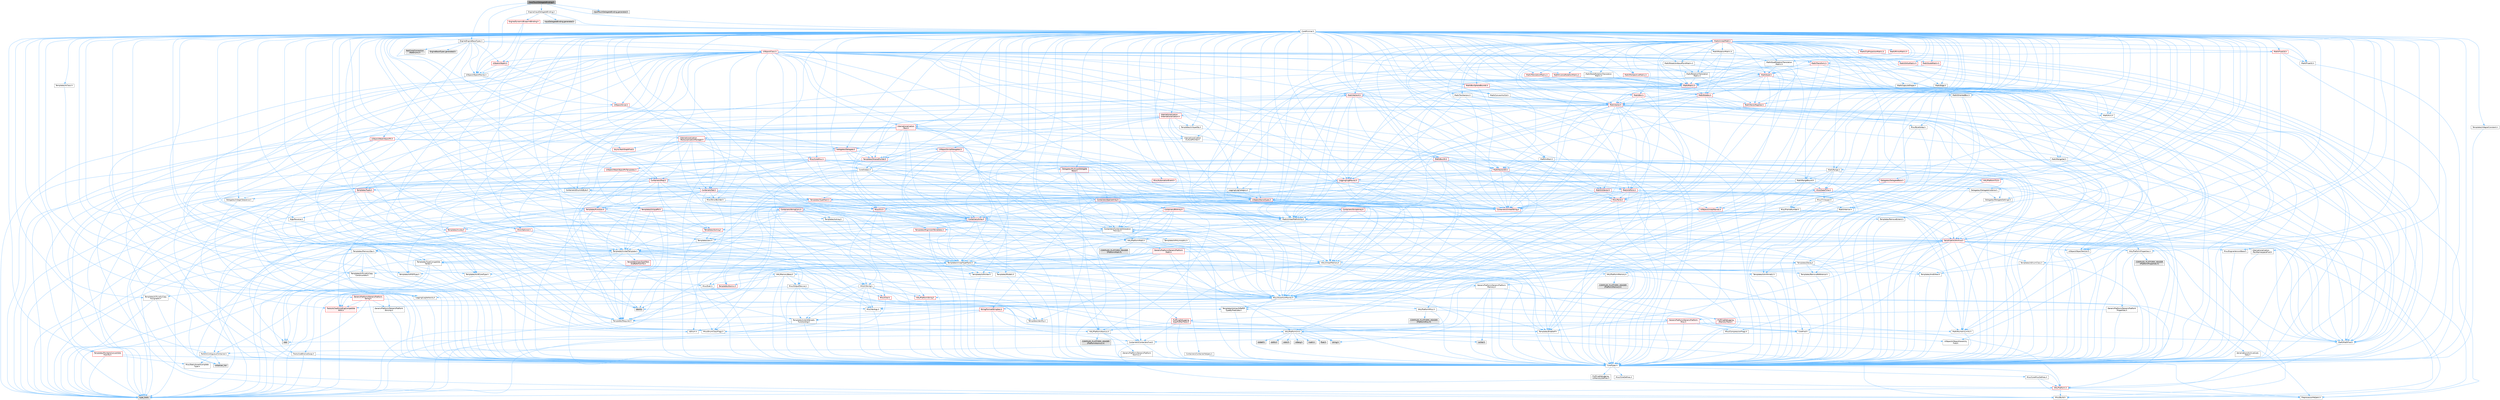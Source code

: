 digraph "InputTouchDelegateBinding.h"
{
 // INTERACTIVE_SVG=YES
 // LATEX_PDF_SIZE
  bgcolor="transparent";
  edge [fontname=Helvetica,fontsize=10,labelfontname=Helvetica,labelfontsize=10];
  node [fontname=Helvetica,fontsize=10,shape=box,height=0.2,width=0.4];
  Node1 [id="Node000001",label="InputTouchDelegateBinding.h",height=0.2,width=0.4,color="gray40", fillcolor="grey60", style="filled", fontcolor="black",tooltip=" "];
  Node1 -> Node2 [id="edge1_Node000001_Node000002",color="steelblue1",style="solid",tooltip=" "];
  Node2 [id="Node000002",label="CoreMinimal.h",height=0.2,width=0.4,color="grey40", fillcolor="white", style="filled",URL="$d7/d67/CoreMinimal_8h.html",tooltip=" "];
  Node2 -> Node3 [id="edge2_Node000002_Node000003",color="steelblue1",style="solid",tooltip=" "];
  Node3 [id="Node000003",label="CoreTypes.h",height=0.2,width=0.4,color="grey40", fillcolor="white", style="filled",URL="$dc/dec/CoreTypes_8h.html",tooltip=" "];
  Node3 -> Node4 [id="edge3_Node000003_Node000004",color="steelblue1",style="solid",tooltip=" "];
  Node4 [id="Node000004",label="HAL/Platform.h",height=0.2,width=0.4,color="red", fillcolor="#FFF0F0", style="filled",URL="$d9/dd0/Platform_8h.html",tooltip=" "];
  Node4 -> Node5 [id="edge4_Node000004_Node000005",color="steelblue1",style="solid",tooltip=" "];
  Node5 [id="Node000005",label="Misc/Build.h",height=0.2,width=0.4,color="grey40", fillcolor="white", style="filled",URL="$d3/dbb/Build_8h.html",tooltip=" "];
  Node4 -> Node7 [id="edge5_Node000004_Node000007",color="steelblue1",style="solid",tooltip=" "];
  Node7 [id="Node000007",label="type_traits",height=0.2,width=0.4,color="grey60", fillcolor="#E0E0E0", style="filled",tooltip=" "];
  Node4 -> Node8 [id="edge6_Node000004_Node000008",color="steelblue1",style="solid",tooltip=" "];
  Node8 [id="Node000008",label="PreprocessorHelpers.h",height=0.2,width=0.4,color="grey40", fillcolor="white", style="filled",URL="$db/ddb/PreprocessorHelpers_8h.html",tooltip=" "];
  Node3 -> Node14 [id="edge7_Node000003_Node000014",color="steelblue1",style="solid",tooltip=" "];
  Node14 [id="Node000014",label="ProfilingDebugging\l/UMemoryDefines.h",height=0.2,width=0.4,color="grey40", fillcolor="white", style="filled",URL="$d2/da2/UMemoryDefines_8h.html",tooltip=" "];
  Node3 -> Node15 [id="edge8_Node000003_Node000015",color="steelblue1",style="solid",tooltip=" "];
  Node15 [id="Node000015",label="Misc/CoreMiscDefines.h",height=0.2,width=0.4,color="grey40", fillcolor="white", style="filled",URL="$da/d38/CoreMiscDefines_8h.html",tooltip=" "];
  Node15 -> Node4 [id="edge9_Node000015_Node000004",color="steelblue1",style="solid",tooltip=" "];
  Node15 -> Node8 [id="edge10_Node000015_Node000008",color="steelblue1",style="solid",tooltip=" "];
  Node3 -> Node16 [id="edge11_Node000003_Node000016",color="steelblue1",style="solid",tooltip=" "];
  Node16 [id="Node000016",label="Misc/CoreDefines.h",height=0.2,width=0.4,color="grey40", fillcolor="white", style="filled",URL="$d3/dd2/CoreDefines_8h.html",tooltip=" "];
  Node2 -> Node17 [id="edge12_Node000002_Node000017",color="steelblue1",style="solid",tooltip=" "];
  Node17 [id="Node000017",label="CoreFwd.h",height=0.2,width=0.4,color="grey40", fillcolor="white", style="filled",URL="$d1/d1e/CoreFwd_8h.html",tooltip=" "];
  Node17 -> Node3 [id="edge13_Node000017_Node000003",color="steelblue1",style="solid",tooltip=" "];
  Node17 -> Node18 [id="edge14_Node000017_Node000018",color="steelblue1",style="solid",tooltip=" "];
  Node18 [id="Node000018",label="Containers/ContainersFwd.h",height=0.2,width=0.4,color="grey40", fillcolor="white", style="filled",URL="$d4/d0a/ContainersFwd_8h.html",tooltip=" "];
  Node18 -> Node4 [id="edge15_Node000018_Node000004",color="steelblue1",style="solid",tooltip=" "];
  Node18 -> Node3 [id="edge16_Node000018_Node000003",color="steelblue1",style="solid",tooltip=" "];
  Node18 -> Node19 [id="edge17_Node000018_Node000019",color="steelblue1",style="solid",tooltip=" "];
  Node19 [id="Node000019",label="Traits/IsContiguousContainer.h",height=0.2,width=0.4,color="grey40", fillcolor="white", style="filled",URL="$d5/d3c/IsContiguousContainer_8h.html",tooltip=" "];
  Node19 -> Node3 [id="edge18_Node000019_Node000003",color="steelblue1",style="solid",tooltip=" "];
  Node19 -> Node20 [id="edge19_Node000019_Node000020",color="steelblue1",style="solid",tooltip=" "];
  Node20 [id="Node000020",label="Misc/StaticAssertComplete\lType.h",height=0.2,width=0.4,color="grey40", fillcolor="white", style="filled",URL="$d5/d4e/StaticAssertCompleteType_8h.html",tooltip=" "];
  Node19 -> Node21 [id="edge20_Node000019_Node000021",color="steelblue1",style="solid",tooltip=" "];
  Node21 [id="Node000021",label="initializer_list",height=0.2,width=0.4,color="grey60", fillcolor="#E0E0E0", style="filled",tooltip=" "];
  Node17 -> Node22 [id="edge21_Node000017_Node000022",color="steelblue1",style="solid",tooltip=" "];
  Node22 [id="Node000022",label="Math/MathFwd.h",height=0.2,width=0.4,color="grey40", fillcolor="white", style="filled",URL="$d2/d10/MathFwd_8h.html",tooltip=" "];
  Node22 -> Node4 [id="edge22_Node000022_Node000004",color="steelblue1",style="solid",tooltip=" "];
  Node17 -> Node23 [id="edge23_Node000017_Node000023",color="steelblue1",style="solid",tooltip=" "];
  Node23 [id="Node000023",label="UObject/UObjectHierarchy\lFwd.h",height=0.2,width=0.4,color="grey40", fillcolor="white", style="filled",URL="$d3/d13/UObjectHierarchyFwd_8h.html",tooltip=" "];
  Node2 -> Node23 [id="edge24_Node000002_Node000023",color="steelblue1",style="solid",tooltip=" "];
  Node2 -> Node18 [id="edge25_Node000002_Node000018",color="steelblue1",style="solid",tooltip=" "];
  Node2 -> Node24 [id="edge26_Node000002_Node000024",color="steelblue1",style="solid",tooltip=" "];
  Node24 [id="Node000024",label="Misc/VarArgs.h",height=0.2,width=0.4,color="grey40", fillcolor="white", style="filled",URL="$d5/d6f/VarArgs_8h.html",tooltip=" "];
  Node24 -> Node3 [id="edge27_Node000024_Node000003",color="steelblue1",style="solid",tooltip=" "];
  Node2 -> Node25 [id="edge28_Node000002_Node000025",color="steelblue1",style="solid",tooltip=" "];
  Node25 [id="Node000025",label="Logging/LogVerbosity.h",height=0.2,width=0.4,color="grey40", fillcolor="white", style="filled",URL="$d2/d8f/LogVerbosity_8h.html",tooltip=" "];
  Node25 -> Node3 [id="edge29_Node000025_Node000003",color="steelblue1",style="solid",tooltip=" "];
  Node2 -> Node26 [id="edge30_Node000002_Node000026",color="steelblue1",style="solid",tooltip=" "];
  Node26 [id="Node000026",label="Misc/OutputDevice.h",height=0.2,width=0.4,color="grey40", fillcolor="white", style="filled",URL="$d7/d32/OutputDevice_8h.html",tooltip=" "];
  Node26 -> Node17 [id="edge31_Node000026_Node000017",color="steelblue1",style="solid",tooltip=" "];
  Node26 -> Node3 [id="edge32_Node000026_Node000003",color="steelblue1",style="solid",tooltip=" "];
  Node26 -> Node25 [id="edge33_Node000026_Node000025",color="steelblue1",style="solid",tooltip=" "];
  Node26 -> Node24 [id="edge34_Node000026_Node000024",color="steelblue1",style="solid",tooltip=" "];
  Node26 -> Node27 [id="edge35_Node000026_Node000027",color="steelblue1",style="solid",tooltip=" "];
  Node27 [id="Node000027",label="Templates/IsArrayOrRefOf\lTypeByPredicate.h",height=0.2,width=0.4,color="grey40", fillcolor="white", style="filled",URL="$d6/da1/IsArrayOrRefOfTypeByPredicate_8h.html",tooltip=" "];
  Node27 -> Node3 [id="edge36_Node000027_Node000003",color="steelblue1",style="solid",tooltip=" "];
  Node26 -> Node28 [id="edge37_Node000026_Node000028",color="steelblue1",style="solid",tooltip=" "];
  Node28 [id="Node000028",label="Templates/IsValidVariadic\lFunctionArg.h",height=0.2,width=0.4,color="grey40", fillcolor="white", style="filled",URL="$d0/dc8/IsValidVariadicFunctionArg_8h.html",tooltip=" "];
  Node28 -> Node3 [id="edge38_Node000028_Node000003",color="steelblue1",style="solid",tooltip=" "];
  Node28 -> Node29 [id="edge39_Node000028_Node000029",color="steelblue1",style="solid",tooltip=" "];
  Node29 [id="Node000029",label="IsEnum.h",height=0.2,width=0.4,color="grey40", fillcolor="white", style="filled",URL="$d4/de5/IsEnum_8h.html",tooltip=" "];
  Node28 -> Node7 [id="edge40_Node000028_Node000007",color="steelblue1",style="solid",tooltip=" "];
  Node26 -> Node30 [id="edge41_Node000026_Node000030",color="steelblue1",style="solid",tooltip=" "];
  Node30 [id="Node000030",label="Traits/IsCharEncodingCompatible\lWith.h",height=0.2,width=0.4,color="red", fillcolor="#FFF0F0", style="filled",URL="$df/dd1/IsCharEncodingCompatibleWith_8h.html",tooltip=" "];
  Node30 -> Node7 [id="edge42_Node000030_Node000007",color="steelblue1",style="solid",tooltip=" "];
  Node2 -> Node32 [id="edge43_Node000002_Node000032",color="steelblue1",style="solid",tooltip=" "];
  Node32 [id="Node000032",label="HAL/PlatformCrt.h",height=0.2,width=0.4,color="grey40", fillcolor="white", style="filled",URL="$d8/d75/PlatformCrt_8h.html",tooltip=" "];
  Node32 -> Node33 [id="edge44_Node000032_Node000033",color="steelblue1",style="solid",tooltip=" "];
  Node33 [id="Node000033",label="new",height=0.2,width=0.4,color="grey60", fillcolor="#E0E0E0", style="filled",tooltip=" "];
  Node32 -> Node34 [id="edge45_Node000032_Node000034",color="steelblue1",style="solid",tooltip=" "];
  Node34 [id="Node000034",label="wchar.h",height=0.2,width=0.4,color="grey60", fillcolor="#E0E0E0", style="filled",tooltip=" "];
  Node32 -> Node35 [id="edge46_Node000032_Node000035",color="steelblue1",style="solid",tooltip=" "];
  Node35 [id="Node000035",label="stddef.h",height=0.2,width=0.4,color="grey60", fillcolor="#E0E0E0", style="filled",tooltip=" "];
  Node32 -> Node36 [id="edge47_Node000032_Node000036",color="steelblue1",style="solid",tooltip=" "];
  Node36 [id="Node000036",label="stdlib.h",height=0.2,width=0.4,color="grey60", fillcolor="#E0E0E0", style="filled",tooltip=" "];
  Node32 -> Node37 [id="edge48_Node000032_Node000037",color="steelblue1",style="solid",tooltip=" "];
  Node37 [id="Node000037",label="stdio.h",height=0.2,width=0.4,color="grey60", fillcolor="#E0E0E0", style="filled",tooltip=" "];
  Node32 -> Node38 [id="edge49_Node000032_Node000038",color="steelblue1",style="solid",tooltip=" "];
  Node38 [id="Node000038",label="stdarg.h",height=0.2,width=0.4,color="grey60", fillcolor="#E0E0E0", style="filled",tooltip=" "];
  Node32 -> Node39 [id="edge50_Node000032_Node000039",color="steelblue1",style="solid",tooltip=" "];
  Node39 [id="Node000039",label="math.h",height=0.2,width=0.4,color="grey60", fillcolor="#E0E0E0", style="filled",tooltip=" "];
  Node32 -> Node40 [id="edge51_Node000032_Node000040",color="steelblue1",style="solid",tooltip=" "];
  Node40 [id="Node000040",label="float.h",height=0.2,width=0.4,color="grey60", fillcolor="#E0E0E0", style="filled",tooltip=" "];
  Node32 -> Node41 [id="edge52_Node000032_Node000041",color="steelblue1",style="solid",tooltip=" "];
  Node41 [id="Node000041",label="string.h",height=0.2,width=0.4,color="grey60", fillcolor="#E0E0E0", style="filled",tooltip=" "];
  Node2 -> Node42 [id="edge53_Node000002_Node000042",color="steelblue1",style="solid",tooltip=" "];
  Node42 [id="Node000042",label="HAL/PlatformMisc.h",height=0.2,width=0.4,color="grey40", fillcolor="white", style="filled",URL="$d0/df5/PlatformMisc_8h.html",tooltip=" "];
  Node42 -> Node3 [id="edge54_Node000042_Node000003",color="steelblue1",style="solid",tooltip=" "];
  Node42 -> Node43 [id="edge55_Node000042_Node000043",color="steelblue1",style="solid",tooltip=" "];
  Node43 [id="Node000043",label="GenericPlatform/GenericPlatform\lMisc.h",height=0.2,width=0.4,color="red", fillcolor="#FFF0F0", style="filled",URL="$db/d9a/GenericPlatformMisc_8h.html",tooltip=" "];
  Node43 -> Node17 [id="edge56_Node000043_Node000017",color="steelblue1",style="solid",tooltip=" "];
  Node43 -> Node3 [id="edge57_Node000043_Node000003",color="steelblue1",style="solid",tooltip=" "];
  Node43 -> Node32 [id="edge58_Node000043_Node000032",color="steelblue1",style="solid",tooltip=" "];
  Node43 -> Node47 [id="edge59_Node000043_Node000047",color="steelblue1",style="solid",tooltip=" "];
  Node47 [id="Node000047",label="Math/NumericLimits.h",height=0.2,width=0.4,color="grey40", fillcolor="white", style="filled",URL="$df/d1b/NumericLimits_8h.html",tooltip=" "];
  Node47 -> Node3 [id="edge60_Node000047_Node000003",color="steelblue1",style="solid",tooltip=" "];
  Node43 -> Node48 [id="edge61_Node000043_Node000048",color="steelblue1",style="solid",tooltip=" "];
  Node48 [id="Node000048",label="Misc/CompressionFlags.h",height=0.2,width=0.4,color="grey40", fillcolor="white", style="filled",URL="$d9/d76/CompressionFlags_8h.html",tooltip=" "];
  Node43 -> Node49 [id="edge62_Node000043_Node000049",color="steelblue1",style="solid",tooltip=" "];
  Node49 [id="Node000049",label="Misc/EnumClassFlags.h",height=0.2,width=0.4,color="grey40", fillcolor="white", style="filled",URL="$d8/de7/EnumClassFlags_8h.html",tooltip=" "];
  Node42 -> Node52 [id="edge63_Node000042_Node000052",color="steelblue1",style="solid",tooltip=" "];
  Node52 [id="Node000052",label="COMPILED_PLATFORM_HEADER\l(PlatformMisc.h)",height=0.2,width=0.4,color="grey60", fillcolor="#E0E0E0", style="filled",tooltip=" "];
  Node42 -> Node53 [id="edge64_Node000042_Node000053",color="steelblue1",style="solid",tooltip=" "];
  Node53 [id="Node000053",label="ProfilingDebugging\l/CpuProfilerTrace.h",height=0.2,width=0.4,color="red", fillcolor="#FFF0F0", style="filled",URL="$da/dcb/CpuProfilerTrace_8h.html",tooltip=" "];
  Node53 -> Node3 [id="edge65_Node000053_Node000003",color="steelblue1",style="solid",tooltip=" "];
  Node53 -> Node18 [id="edge66_Node000053_Node000018",color="steelblue1",style="solid",tooltip=" "];
  Node53 -> Node54 [id="edge67_Node000053_Node000054",color="steelblue1",style="solid",tooltip=" "];
  Node54 [id="Node000054",label="HAL/PlatformAtomics.h",height=0.2,width=0.4,color="grey40", fillcolor="white", style="filled",URL="$d3/d36/PlatformAtomics_8h.html",tooltip=" "];
  Node54 -> Node3 [id="edge68_Node000054_Node000003",color="steelblue1",style="solid",tooltip=" "];
  Node54 -> Node55 [id="edge69_Node000054_Node000055",color="steelblue1",style="solid",tooltip=" "];
  Node55 [id="Node000055",label="GenericPlatform/GenericPlatform\lAtomics.h",height=0.2,width=0.4,color="grey40", fillcolor="white", style="filled",URL="$da/d72/GenericPlatformAtomics_8h.html",tooltip=" "];
  Node55 -> Node3 [id="edge70_Node000055_Node000003",color="steelblue1",style="solid",tooltip=" "];
  Node54 -> Node56 [id="edge71_Node000054_Node000056",color="steelblue1",style="solid",tooltip=" "];
  Node56 [id="Node000056",label="COMPILED_PLATFORM_HEADER\l(PlatformAtomics.h)",height=0.2,width=0.4,color="grey60", fillcolor="#E0E0E0", style="filled",tooltip=" "];
  Node53 -> Node8 [id="edge72_Node000053_Node000008",color="steelblue1",style="solid",tooltip=" "];
  Node53 -> Node5 [id="edge73_Node000053_Node000005",color="steelblue1",style="solid",tooltip=" "];
  Node2 -> Node61 [id="edge74_Node000002_Node000061",color="steelblue1",style="solid",tooltip=" "];
  Node61 [id="Node000061",label="Misc/AssertionMacros.h",height=0.2,width=0.4,color="grey40", fillcolor="white", style="filled",URL="$d0/dfa/AssertionMacros_8h.html",tooltip=" "];
  Node61 -> Node3 [id="edge75_Node000061_Node000003",color="steelblue1",style="solid",tooltip=" "];
  Node61 -> Node4 [id="edge76_Node000061_Node000004",color="steelblue1",style="solid",tooltip=" "];
  Node61 -> Node42 [id="edge77_Node000061_Node000042",color="steelblue1",style="solid",tooltip=" "];
  Node61 -> Node8 [id="edge78_Node000061_Node000008",color="steelblue1",style="solid",tooltip=" "];
  Node61 -> Node62 [id="edge79_Node000061_Node000062",color="steelblue1",style="solid",tooltip=" "];
  Node62 [id="Node000062",label="Templates/EnableIf.h",height=0.2,width=0.4,color="grey40", fillcolor="white", style="filled",URL="$d7/d60/EnableIf_8h.html",tooltip=" "];
  Node62 -> Node3 [id="edge80_Node000062_Node000003",color="steelblue1",style="solid",tooltip=" "];
  Node61 -> Node27 [id="edge81_Node000061_Node000027",color="steelblue1",style="solid",tooltip=" "];
  Node61 -> Node28 [id="edge82_Node000061_Node000028",color="steelblue1",style="solid",tooltip=" "];
  Node61 -> Node30 [id="edge83_Node000061_Node000030",color="steelblue1",style="solid",tooltip=" "];
  Node61 -> Node24 [id="edge84_Node000061_Node000024",color="steelblue1",style="solid",tooltip=" "];
  Node61 -> Node63 [id="edge85_Node000061_Node000063",color="steelblue1",style="solid",tooltip=" "];
  Node63 [id="Node000063",label="String/FormatStringSan.h",height=0.2,width=0.4,color="red", fillcolor="#FFF0F0", style="filled",URL="$d3/d8b/FormatStringSan_8h.html",tooltip=" "];
  Node63 -> Node7 [id="edge86_Node000063_Node000007",color="steelblue1",style="solid",tooltip=" "];
  Node63 -> Node3 [id="edge87_Node000063_Node000003",color="steelblue1",style="solid",tooltip=" "];
  Node63 -> Node64 [id="edge88_Node000063_Node000064",color="steelblue1",style="solid",tooltip=" "];
  Node64 [id="Node000064",label="Templates/Requires.h",height=0.2,width=0.4,color="grey40", fillcolor="white", style="filled",URL="$dc/d96/Requires_8h.html",tooltip=" "];
  Node64 -> Node62 [id="edge89_Node000064_Node000062",color="steelblue1",style="solid",tooltip=" "];
  Node64 -> Node7 [id="edge90_Node000064_Node000007",color="steelblue1",style="solid",tooltip=" "];
  Node63 -> Node65 [id="edge91_Node000063_Node000065",color="steelblue1",style="solid",tooltip=" "];
  Node65 [id="Node000065",label="Templates/Identity.h",height=0.2,width=0.4,color="grey40", fillcolor="white", style="filled",URL="$d0/dd5/Identity_8h.html",tooltip=" "];
  Node63 -> Node28 [id="edge92_Node000063_Node000028",color="steelblue1",style="solid",tooltip=" "];
  Node63 -> Node18 [id="edge93_Node000063_Node000018",color="steelblue1",style="solid",tooltip=" "];
  Node61 -> Node69 [id="edge94_Node000061_Node000069",color="steelblue1",style="solid",tooltip=" "];
  Node69 [id="Node000069",label="atomic",height=0.2,width=0.4,color="grey60", fillcolor="#E0E0E0", style="filled",tooltip=" "];
  Node2 -> Node70 [id="edge95_Node000002_Node000070",color="steelblue1",style="solid",tooltip=" "];
  Node70 [id="Node000070",label="Templates/IsPointer.h",height=0.2,width=0.4,color="grey40", fillcolor="white", style="filled",URL="$d7/d05/IsPointer_8h.html",tooltip=" "];
  Node70 -> Node3 [id="edge96_Node000070_Node000003",color="steelblue1",style="solid",tooltip=" "];
  Node2 -> Node71 [id="edge97_Node000002_Node000071",color="steelblue1",style="solid",tooltip=" "];
  Node71 [id="Node000071",label="HAL/PlatformMemory.h",height=0.2,width=0.4,color="grey40", fillcolor="white", style="filled",URL="$de/d68/PlatformMemory_8h.html",tooltip=" "];
  Node71 -> Node3 [id="edge98_Node000071_Node000003",color="steelblue1",style="solid",tooltip=" "];
  Node71 -> Node72 [id="edge99_Node000071_Node000072",color="steelblue1",style="solid",tooltip=" "];
  Node72 [id="Node000072",label="GenericPlatform/GenericPlatform\lMemory.h",height=0.2,width=0.4,color="grey40", fillcolor="white", style="filled",URL="$dd/d22/GenericPlatformMemory_8h.html",tooltip=" "];
  Node72 -> Node17 [id="edge100_Node000072_Node000017",color="steelblue1",style="solid",tooltip=" "];
  Node72 -> Node3 [id="edge101_Node000072_Node000003",color="steelblue1",style="solid",tooltip=" "];
  Node72 -> Node73 [id="edge102_Node000072_Node000073",color="steelblue1",style="solid",tooltip=" "];
  Node73 [id="Node000073",label="HAL/PlatformString.h",height=0.2,width=0.4,color="red", fillcolor="#FFF0F0", style="filled",URL="$db/db5/PlatformString_8h.html",tooltip=" "];
  Node73 -> Node3 [id="edge103_Node000073_Node000003",color="steelblue1",style="solid",tooltip=" "];
  Node72 -> Node41 [id="edge104_Node000072_Node000041",color="steelblue1",style="solid",tooltip=" "];
  Node72 -> Node34 [id="edge105_Node000072_Node000034",color="steelblue1",style="solid",tooltip=" "];
  Node71 -> Node75 [id="edge106_Node000071_Node000075",color="steelblue1",style="solid",tooltip=" "];
  Node75 [id="Node000075",label="COMPILED_PLATFORM_HEADER\l(PlatformMemory.h)",height=0.2,width=0.4,color="grey60", fillcolor="#E0E0E0", style="filled",tooltip=" "];
  Node2 -> Node54 [id="edge107_Node000002_Node000054",color="steelblue1",style="solid",tooltip=" "];
  Node2 -> Node76 [id="edge108_Node000002_Node000076",color="steelblue1",style="solid",tooltip=" "];
  Node76 [id="Node000076",label="Misc/Exec.h",height=0.2,width=0.4,color="grey40", fillcolor="white", style="filled",URL="$de/ddb/Exec_8h.html",tooltip=" "];
  Node76 -> Node3 [id="edge109_Node000076_Node000003",color="steelblue1",style="solid",tooltip=" "];
  Node76 -> Node61 [id="edge110_Node000076_Node000061",color="steelblue1",style="solid",tooltip=" "];
  Node2 -> Node77 [id="edge111_Node000002_Node000077",color="steelblue1",style="solid",tooltip=" "];
  Node77 [id="Node000077",label="HAL/MemoryBase.h",height=0.2,width=0.4,color="grey40", fillcolor="white", style="filled",URL="$d6/d9f/MemoryBase_8h.html",tooltip=" "];
  Node77 -> Node3 [id="edge112_Node000077_Node000003",color="steelblue1",style="solid",tooltip=" "];
  Node77 -> Node54 [id="edge113_Node000077_Node000054",color="steelblue1",style="solid",tooltip=" "];
  Node77 -> Node32 [id="edge114_Node000077_Node000032",color="steelblue1",style="solid",tooltip=" "];
  Node77 -> Node76 [id="edge115_Node000077_Node000076",color="steelblue1",style="solid",tooltip=" "];
  Node77 -> Node26 [id="edge116_Node000077_Node000026",color="steelblue1",style="solid",tooltip=" "];
  Node77 -> Node78 [id="edge117_Node000077_Node000078",color="steelblue1",style="solid",tooltip=" "];
  Node78 [id="Node000078",label="Templates/Atomic.h",height=0.2,width=0.4,color="red", fillcolor="#FFF0F0", style="filled",URL="$d3/d91/Atomic_8h.html",tooltip=" "];
  Node78 -> Node69 [id="edge118_Node000078_Node000069",color="steelblue1",style="solid",tooltip=" "];
  Node2 -> Node87 [id="edge119_Node000002_Node000087",color="steelblue1",style="solid",tooltip=" "];
  Node87 [id="Node000087",label="HAL/UnrealMemory.h",height=0.2,width=0.4,color="grey40", fillcolor="white", style="filled",URL="$d9/d96/UnrealMemory_8h.html",tooltip=" "];
  Node87 -> Node3 [id="edge120_Node000087_Node000003",color="steelblue1",style="solid",tooltip=" "];
  Node87 -> Node72 [id="edge121_Node000087_Node000072",color="steelblue1",style="solid",tooltip=" "];
  Node87 -> Node77 [id="edge122_Node000087_Node000077",color="steelblue1",style="solid",tooltip=" "];
  Node87 -> Node71 [id="edge123_Node000087_Node000071",color="steelblue1",style="solid",tooltip=" "];
  Node87 -> Node88 [id="edge124_Node000087_Node000088",color="steelblue1",style="solid",tooltip=" "];
  Node88 [id="Node000088",label="ProfilingDebugging\l/MemoryTrace.h",height=0.2,width=0.4,color="red", fillcolor="#FFF0F0", style="filled",URL="$da/dd7/MemoryTrace_8h.html",tooltip=" "];
  Node88 -> Node4 [id="edge125_Node000088_Node000004",color="steelblue1",style="solid",tooltip=" "];
  Node88 -> Node49 [id="edge126_Node000088_Node000049",color="steelblue1",style="solid",tooltip=" "];
  Node87 -> Node70 [id="edge127_Node000087_Node000070",color="steelblue1",style="solid",tooltip=" "];
  Node2 -> Node89 [id="edge128_Node000002_Node000089",color="steelblue1",style="solid",tooltip=" "];
  Node89 [id="Node000089",label="Templates/IsArithmetic.h",height=0.2,width=0.4,color="grey40", fillcolor="white", style="filled",URL="$d2/d5d/IsArithmetic_8h.html",tooltip=" "];
  Node89 -> Node3 [id="edge129_Node000089_Node000003",color="steelblue1",style="solid",tooltip=" "];
  Node2 -> Node83 [id="edge130_Node000002_Node000083",color="steelblue1",style="solid",tooltip=" "];
  Node83 [id="Node000083",label="Templates/AndOrNot.h",height=0.2,width=0.4,color="grey40", fillcolor="white", style="filled",URL="$db/d0a/AndOrNot_8h.html",tooltip=" "];
  Node83 -> Node3 [id="edge131_Node000083_Node000003",color="steelblue1",style="solid",tooltip=" "];
  Node2 -> Node90 [id="edge132_Node000002_Node000090",color="steelblue1",style="solid",tooltip=" "];
  Node90 [id="Node000090",label="Templates/IsPODType.h",height=0.2,width=0.4,color="grey40", fillcolor="white", style="filled",URL="$d7/db1/IsPODType_8h.html",tooltip=" "];
  Node90 -> Node3 [id="edge133_Node000090_Node000003",color="steelblue1",style="solid",tooltip=" "];
  Node2 -> Node91 [id="edge134_Node000002_Node000091",color="steelblue1",style="solid",tooltip=" "];
  Node91 [id="Node000091",label="Templates/IsUECoreType.h",height=0.2,width=0.4,color="grey40", fillcolor="white", style="filled",URL="$d1/db8/IsUECoreType_8h.html",tooltip=" "];
  Node91 -> Node3 [id="edge135_Node000091_Node000003",color="steelblue1",style="solid",tooltip=" "];
  Node91 -> Node7 [id="edge136_Node000091_Node000007",color="steelblue1",style="solid",tooltip=" "];
  Node2 -> Node84 [id="edge137_Node000002_Node000084",color="steelblue1",style="solid",tooltip=" "];
  Node84 [id="Node000084",label="Templates/IsTriviallyCopy\lConstructible.h",height=0.2,width=0.4,color="grey40", fillcolor="white", style="filled",URL="$d3/d78/IsTriviallyCopyConstructible_8h.html",tooltip=" "];
  Node84 -> Node3 [id="edge138_Node000084_Node000003",color="steelblue1",style="solid",tooltip=" "];
  Node84 -> Node7 [id="edge139_Node000084_Node000007",color="steelblue1",style="solid",tooltip=" "];
  Node2 -> Node92 [id="edge140_Node000002_Node000092",color="steelblue1",style="solid",tooltip=" "];
  Node92 [id="Node000092",label="Templates/UnrealTypeTraits.h",height=0.2,width=0.4,color="grey40", fillcolor="white", style="filled",URL="$d2/d2d/UnrealTypeTraits_8h.html",tooltip=" "];
  Node92 -> Node3 [id="edge141_Node000092_Node000003",color="steelblue1",style="solid",tooltip=" "];
  Node92 -> Node70 [id="edge142_Node000092_Node000070",color="steelblue1",style="solid",tooltip=" "];
  Node92 -> Node61 [id="edge143_Node000092_Node000061",color="steelblue1",style="solid",tooltip=" "];
  Node92 -> Node83 [id="edge144_Node000092_Node000083",color="steelblue1",style="solid",tooltip=" "];
  Node92 -> Node62 [id="edge145_Node000092_Node000062",color="steelblue1",style="solid",tooltip=" "];
  Node92 -> Node89 [id="edge146_Node000092_Node000089",color="steelblue1",style="solid",tooltip=" "];
  Node92 -> Node29 [id="edge147_Node000092_Node000029",color="steelblue1",style="solid",tooltip=" "];
  Node92 -> Node93 [id="edge148_Node000092_Node000093",color="steelblue1",style="solid",tooltip=" "];
  Node93 [id="Node000093",label="Templates/Models.h",height=0.2,width=0.4,color="grey40", fillcolor="white", style="filled",URL="$d3/d0c/Models_8h.html",tooltip=" "];
  Node93 -> Node65 [id="edge149_Node000093_Node000065",color="steelblue1",style="solid",tooltip=" "];
  Node92 -> Node90 [id="edge150_Node000092_Node000090",color="steelblue1",style="solid",tooltip=" "];
  Node92 -> Node91 [id="edge151_Node000092_Node000091",color="steelblue1",style="solid",tooltip=" "];
  Node92 -> Node84 [id="edge152_Node000092_Node000084",color="steelblue1",style="solid",tooltip=" "];
  Node2 -> Node62 [id="edge153_Node000002_Node000062",color="steelblue1",style="solid",tooltip=" "];
  Node2 -> Node94 [id="edge154_Node000002_Node000094",color="steelblue1",style="solid",tooltip=" "];
  Node94 [id="Node000094",label="Templates/RemoveReference.h",height=0.2,width=0.4,color="grey40", fillcolor="white", style="filled",URL="$da/dbe/RemoveReference_8h.html",tooltip=" "];
  Node94 -> Node3 [id="edge155_Node000094_Node000003",color="steelblue1",style="solid",tooltip=" "];
  Node2 -> Node95 [id="edge156_Node000002_Node000095",color="steelblue1",style="solid",tooltip=" "];
  Node95 [id="Node000095",label="Templates/IntegralConstant.h",height=0.2,width=0.4,color="grey40", fillcolor="white", style="filled",URL="$db/d1b/IntegralConstant_8h.html",tooltip=" "];
  Node95 -> Node3 [id="edge157_Node000095_Node000003",color="steelblue1",style="solid",tooltip=" "];
  Node2 -> Node96 [id="edge158_Node000002_Node000096",color="steelblue1",style="solid",tooltip=" "];
  Node96 [id="Node000096",label="Templates/IsClass.h",height=0.2,width=0.4,color="grey40", fillcolor="white", style="filled",URL="$db/dcb/IsClass_8h.html",tooltip=" "];
  Node96 -> Node3 [id="edge159_Node000096_Node000003",color="steelblue1",style="solid",tooltip=" "];
  Node2 -> Node97 [id="edge160_Node000002_Node000097",color="steelblue1",style="solid",tooltip=" "];
  Node97 [id="Node000097",label="Templates/TypeCompatible\lBytes.h",height=0.2,width=0.4,color="grey40", fillcolor="white", style="filled",URL="$df/d0a/TypeCompatibleBytes_8h.html",tooltip=" "];
  Node97 -> Node3 [id="edge161_Node000097_Node000003",color="steelblue1",style="solid",tooltip=" "];
  Node97 -> Node41 [id="edge162_Node000097_Node000041",color="steelblue1",style="solid",tooltip=" "];
  Node97 -> Node33 [id="edge163_Node000097_Node000033",color="steelblue1",style="solid",tooltip=" "];
  Node97 -> Node7 [id="edge164_Node000097_Node000007",color="steelblue1",style="solid",tooltip=" "];
  Node2 -> Node19 [id="edge165_Node000002_Node000019",color="steelblue1",style="solid",tooltip=" "];
  Node2 -> Node98 [id="edge166_Node000002_Node000098",color="steelblue1",style="solid",tooltip=" "];
  Node98 [id="Node000098",label="Templates/UnrealTemplate.h",height=0.2,width=0.4,color="grey40", fillcolor="white", style="filled",URL="$d4/d24/UnrealTemplate_8h.html",tooltip=" "];
  Node98 -> Node3 [id="edge167_Node000098_Node000003",color="steelblue1",style="solid",tooltip=" "];
  Node98 -> Node70 [id="edge168_Node000098_Node000070",color="steelblue1",style="solid",tooltip=" "];
  Node98 -> Node87 [id="edge169_Node000098_Node000087",color="steelblue1",style="solid",tooltip=" "];
  Node98 -> Node99 [id="edge170_Node000098_Node000099",color="steelblue1",style="solid",tooltip=" "];
  Node99 [id="Node000099",label="Templates/CopyQualifiers\lAndRefsFromTo.h",height=0.2,width=0.4,color="red", fillcolor="#FFF0F0", style="filled",URL="$d3/db3/CopyQualifiersAndRefsFromTo_8h.html",tooltip=" "];
  Node98 -> Node92 [id="edge171_Node000098_Node000092",color="steelblue1",style="solid",tooltip=" "];
  Node98 -> Node94 [id="edge172_Node000098_Node000094",color="steelblue1",style="solid",tooltip=" "];
  Node98 -> Node64 [id="edge173_Node000098_Node000064",color="steelblue1",style="solid",tooltip=" "];
  Node98 -> Node97 [id="edge174_Node000098_Node000097",color="steelblue1",style="solid",tooltip=" "];
  Node98 -> Node65 [id="edge175_Node000098_Node000065",color="steelblue1",style="solid",tooltip=" "];
  Node98 -> Node19 [id="edge176_Node000098_Node000019",color="steelblue1",style="solid",tooltip=" "];
  Node98 -> Node101 [id="edge177_Node000098_Node000101",color="steelblue1",style="solid",tooltip=" "];
  Node101 [id="Node000101",label="Traits/UseBitwiseSwap.h",height=0.2,width=0.4,color="grey40", fillcolor="white", style="filled",URL="$db/df3/UseBitwiseSwap_8h.html",tooltip=" "];
  Node101 -> Node3 [id="edge178_Node000101_Node000003",color="steelblue1",style="solid",tooltip=" "];
  Node101 -> Node7 [id="edge179_Node000101_Node000007",color="steelblue1",style="solid",tooltip=" "];
  Node98 -> Node7 [id="edge180_Node000098_Node000007",color="steelblue1",style="solid",tooltip=" "];
  Node2 -> Node47 [id="edge181_Node000002_Node000047",color="steelblue1",style="solid",tooltip=" "];
  Node2 -> Node102 [id="edge182_Node000002_Node000102",color="steelblue1",style="solid",tooltip=" "];
  Node102 [id="Node000102",label="HAL/PlatformMath.h",height=0.2,width=0.4,color="grey40", fillcolor="white", style="filled",URL="$dc/d53/PlatformMath_8h.html",tooltip=" "];
  Node102 -> Node3 [id="edge183_Node000102_Node000003",color="steelblue1",style="solid",tooltip=" "];
  Node102 -> Node103 [id="edge184_Node000102_Node000103",color="steelblue1",style="solid",tooltip=" "];
  Node103 [id="Node000103",label="GenericPlatform/GenericPlatform\lMath.h",height=0.2,width=0.4,color="red", fillcolor="#FFF0F0", style="filled",URL="$d5/d79/GenericPlatformMath_8h.html",tooltip=" "];
  Node103 -> Node3 [id="edge185_Node000103_Node000003",color="steelblue1",style="solid",tooltip=" "];
  Node103 -> Node18 [id="edge186_Node000103_Node000018",color="steelblue1",style="solid",tooltip=" "];
  Node103 -> Node32 [id="edge187_Node000103_Node000032",color="steelblue1",style="solid",tooltip=" "];
  Node103 -> Node83 [id="edge188_Node000103_Node000083",color="steelblue1",style="solid",tooltip=" "];
  Node103 -> Node104 [id="edge189_Node000103_Node000104",color="steelblue1",style="solid",tooltip=" "];
  Node104 [id="Node000104",label="Templates/Decay.h",height=0.2,width=0.4,color="grey40", fillcolor="white", style="filled",URL="$dd/d0f/Decay_8h.html",tooltip=" "];
  Node104 -> Node3 [id="edge190_Node000104_Node000003",color="steelblue1",style="solid",tooltip=" "];
  Node104 -> Node94 [id="edge191_Node000104_Node000094",color="steelblue1",style="solid",tooltip=" "];
  Node104 -> Node7 [id="edge192_Node000104_Node000007",color="steelblue1",style="solid",tooltip=" "];
  Node103 -> Node92 [id="edge193_Node000103_Node000092",color="steelblue1",style="solid",tooltip=" "];
  Node103 -> Node64 [id="edge194_Node000103_Node000064",color="steelblue1",style="solid",tooltip=" "];
  Node103 -> Node97 [id="edge195_Node000103_Node000097",color="steelblue1",style="solid",tooltip=" "];
  Node103 -> Node7 [id="edge196_Node000103_Node000007",color="steelblue1",style="solid",tooltip=" "];
  Node102 -> Node109 [id="edge197_Node000102_Node000109",color="steelblue1",style="solid",tooltip=" "];
  Node109 [id="Node000109",label="COMPILED_PLATFORM_HEADER\l(PlatformMath.h)",height=0.2,width=0.4,color="grey60", fillcolor="#E0E0E0", style="filled",tooltip=" "];
  Node2 -> Node85 [id="edge198_Node000002_Node000085",color="steelblue1",style="solid",tooltip=" "];
  Node85 [id="Node000085",label="Templates/IsTriviallyCopy\lAssignable.h",height=0.2,width=0.4,color="grey40", fillcolor="white", style="filled",URL="$d2/df2/IsTriviallyCopyAssignable_8h.html",tooltip=" "];
  Node85 -> Node3 [id="edge199_Node000085_Node000003",color="steelblue1",style="solid",tooltip=" "];
  Node85 -> Node7 [id="edge200_Node000085_Node000007",color="steelblue1",style="solid",tooltip=" "];
  Node2 -> Node110 [id="edge201_Node000002_Node000110",color="steelblue1",style="solid",tooltip=" "];
  Node110 [id="Node000110",label="Templates/MemoryOps.h",height=0.2,width=0.4,color="grey40", fillcolor="white", style="filled",URL="$db/dea/MemoryOps_8h.html",tooltip=" "];
  Node110 -> Node3 [id="edge202_Node000110_Node000003",color="steelblue1",style="solid",tooltip=" "];
  Node110 -> Node87 [id="edge203_Node000110_Node000087",color="steelblue1",style="solid",tooltip=" "];
  Node110 -> Node85 [id="edge204_Node000110_Node000085",color="steelblue1",style="solid",tooltip=" "];
  Node110 -> Node84 [id="edge205_Node000110_Node000084",color="steelblue1",style="solid",tooltip=" "];
  Node110 -> Node64 [id="edge206_Node000110_Node000064",color="steelblue1",style="solid",tooltip=" "];
  Node110 -> Node92 [id="edge207_Node000110_Node000092",color="steelblue1",style="solid",tooltip=" "];
  Node110 -> Node101 [id="edge208_Node000110_Node000101",color="steelblue1",style="solid",tooltip=" "];
  Node110 -> Node33 [id="edge209_Node000110_Node000033",color="steelblue1",style="solid",tooltip=" "];
  Node110 -> Node7 [id="edge210_Node000110_Node000007",color="steelblue1",style="solid",tooltip=" "];
  Node2 -> Node111 [id="edge211_Node000002_Node000111",color="steelblue1",style="solid",tooltip=" "];
  Node111 [id="Node000111",label="Containers/ContainerAllocation\lPolicies.h",height=0.2,width=0.4,color="grey40", fillcolor="white", style="filled",URL="$d7/dff/ContainerAllocationPolicies_8h.html",tooltip=" "];
  Node111 -> Node3 [id="edge212_Node000111_Node000003",color="steelblue1",style="solid",tooltip=" "];
  Node111 -> Node112 [id="edge213_Node000111_Node000112",color="steelblue1",style="solid",tooltip=" "];
  Node112 [id="Node000112",label="Containers/ContainerHelpers.h",height=0.2,width=0.4,color="grey40", fillcolor="white", style="filled",URL="$d7/d33/ContainerHelpers_8h.html",tooltip=" "];
  Node112 -> Node3 [id="edge214_Node000112_Node000003",color="steelblue1",style="solid",tooltip=" "];
  Node111 -> Node111 [id="edge215_Node000111_Node000111",color="steelblue1",style="solid",tooltip=" "];
  Node111 -> Node102 [id="edge216_Node000111_Node000102",color="steelblue1",style="solid",tooltip=" "];
  Node111 -> Node87 [id="edge217_Node000111_Node000087",color="steelblue1",style="solid",tooltip=" "];
  Node111 -> Node47 [id="edge218_Node000111_Node000047",color="steelblue1",style="solid",tooltip=" "];
  Node111 -> Node61 [id="edge219_Node000111_Node000061",color="steelblue1",style="solid",tooltip=" "];
  Node111 -> Node113 [id="edge220_Node000111_Node000113",color="steelblue1",style="solid",tooltip=" "];
  Node113 [id="Node000113",label="Templates/IsPolymorphic.h",height=0.2,width=0.4,color="grey40", fillcolor="white", style="filled",URL="$dc/d20/IsPolymorphic_8h.html",tooltip=" "];
  Node111 -> Node110 [id="edge221_Node000111_Node000110",color="steelblue1",style="solid",tooltip=" "];
  Node111 -> Node97 [id="edge222_Node000111_Node000097",color="steelblue1",style="solid",tooltip=" "];
  Node111 -> Node7 [id="edge223_Node000111_Node000007",color="steelblue1",style="solid",tooltip=" "];
  Node2 -> Node114 [id="edge224_Node000002_Node000114",color="steelblue1",style="solid",tooltip=" "];
  Node114 [id="Node000114",label="Templates/IsEnumClass.h",height=0.2,width=0.4,color="grey40", fillcolor="white", style="filled",URL="$d7/d15/IsEnumClass_8h.html",tooltip=" "];
  Node114 -> Node3 [id="edge225_Node000114_Node000003",color="steelblue1",style="solid",tooltip=" "];
  Node114 -> Node83 [id="edge226_Node000114_Node000083",color="steelblue1",style="solid",tooltip=" "];
  Node2 -> Node115 [id="edge227_Node000002_Node000115",color="steelblue1",style="solid",tooltip=" "];
  Node115 [id="Node000115",label="HAL/PlatformProperties.h",height=0.2,width=0.4,color="grey40", fillcolor="white", style="filled",URL="$d9/db0/PlatformProperties_8h.html",tooltip=" "];
  Node115 -> Node3 [id="edge228_Node000115_Node000003",color="steelblue1",style="solid",tooltip=" "];
  Node115 -> Node116 [id="edge229_Node000115_Node000116",color="steelblue1",style="solid",tooltip=" "];
  Node116 [id="Node000116",label="GenericPlatform/GenericPlatform\lProperties.h",height=0.2,width=0.4,color="grey40", fillcolor="white", style="filled",URL="$d2/dcd/GenericPlatformProperties_8h.html",tooltip=" "];
  Node116 -> Node3 [id="edge230_Node000116_Node000003",color="steelblue1",style="solid",tooltip=" "];
  Node116 -> Node43 [id="edge231_Node000116_Node000043",color="steelblue1",style="solid",tooltip=" "];
  Node115 -> Node117 [id="edge232_Node000115_Node000117",color="steelblue1",style="solid",tooltip=" "];
  Node117 [id="Node000117",label="COMPILED_PLATFORM_HEADER\l(PlatformProperties.h)",height=0.2,width=0.4,color="grey60", fillcolor="#E0E0E0", style="filled",tooltip=" "];
  Node2 -> Node118 [id="edge233_Node000002_Node000118",color="steelblue1",style="solid",tooltip=" "];
  Node118 [id="Node000118",label="Misc/EngineVersionBase.h",height=0.2,width=0.4,color="grey40", fillcolor="white", style="filled",URL="$d5/d2b/EngineVersionBase_8h.html",tooltip=" "];
  Node118 -> Node3 [id="edge234_Node000118_Node000003",color="steelblue1",style="solid",tooltip=" "];
  Node2 -> Node119 [id="edge235_Node000002_Node000119",color="steelblue1",style="solid",tooltip=" "];
  Node119 [id="Node000119",label="Internationalization\l/TextNamespaceFwd.h",height=0.2,width=0.4,color="grey40", fillcolor="white", style="filled",URL="$d8/d97/TextNamespaceFwd_8h.html",tooltip=" "];
  Node119 -> Node3 [id="edge236_Node000119_Node000003",color="steelblue1",style="solid",tooltip=" "];
  Node2 -> Node120 [id="edge237_Node000002_Node000120",color="steelblue1",style="solid",tooltip=" "];
  Node120 [id="Node000120",label="Serialization/Archive.h",height=0.2,width=0.4,color="red", fillcolor="#FFF0F0", style="filled",URL="$d7/d3b/Archive_8h.html",tooltip=" "];
  Node120 -> Node17 [id="edge238_Node000120_Node000017",color="steelblue1",style="solid",tooltip=" "];
  Node120 -> Node3 [id="edge239_Node000120_Node000003",color="steelblue1",style="solid",tooltip=" "];
  Node120 -> Node115 [id="edge240_Node000120_Node000115",color="steelblue1",style="solid",tooltip=" "];
  Node120 -> Node119 [id="edge241_Node000120_Node000119",color="steelblue1",style="solid",tooltip=" "];
  Node120 -> Node22 [id="edge242_Node000120_Node000022",color="steelblue1",style="solid",tooltip=" "];
  Node120 -> Node61 [id="edge243_Node000120_Node000061",color="steelblue1",style="solid",tooltip=" "];
  Node120 -> Node5 [id="edge244_Node000120_Node000005",color="steelblue1",style="solid",tooltip=" "];
  Node120 -> Node48 [id="edge245_Node000120_Node000048",color="steelblue1",style="solid",tooltip=" "];
  Node120 -> Node118 [id="edge246_Node000120_Node000118",color="steelblue1",style="solid",tooltip=" "];
  Node120 -> Node24 [id="edge247_Node000120_Node000024",color="steelblue1",style="solid",tooltip=" "];
  Node120 -> Node121 [id="edge248_Node000120_Node000121",color="steelblue1",style="solid",tooltip=" "];
  Node121 [id="Node000121",label="Serialization/ArchiveCook\lData.h",height=0.2,width=0.4,color="grey40", fillcolor="white", style="filled",URL="$dc/db6/ArchiveCookData_8h.html",tooltip=" "];
  Node121 -> Node4 [id="edge249_Node000121_Node000004",color="steelblue1",style="solid",tooltip=" "];
  Node120 -> Node62 [id="edge250_Node000120_Node000062",color="steelblue1",style="solid",tooltip=" "];
  Node120 -> Node27 [id="edge251_Node000120_Node000027",color="steelblue1",style="solid",tooltip=" "];
  Node120 -> Node114 [id="edge252_Node000120_Node000114",color="steelblue1",style="solid",tooltip=" "];
  Node120 -> Node28 [id="edge253_Node000120_Node000028",color="steelblue1",style="solid",tooltip=" "];
  Node120 -> Node98 [id="edge254_Node000120_Node000098",color="steelblue1",style="solid",tooltip=" "];
  Node120 -> Node30 [id="edge255_Node000120_Node000030",color="steelblue1",style="solid",tooltip=" "];
  Node120 -> Node123 [id="edge256_Node000120_Node000123",color="steelblue1",style="solid",tooltip=" "];
  Node123 [id="Node000123",label="UObject/ObjectVersion.h",height=0.2,width=0.4,color="grey40", fillcolor="white", style="filled",URL="$da/d63/ObjectVersion_8h.html",tooltip=" "];
  Node123 -> Node3 [id="edge257_Node000123_Node000003",color="steelblue1",style="solid",tooltip=" "];
  Node2 -> Node124 [id="edge258_Node000002_Node000124",color="steelblue1",style="solid",tooltip=" "];
  Node124 [id="Node000124",label="Templates/Less.h",height=0.2,width=0.4,color="grey40", fillcolor="white", style="filled",URL="$de/dc8/Less_8h.html",tooltip=" "];
  Node124 -> Node3 [id="edge259_Node000124_Node000003",color="steelblue1",style="solid",tooltip=" "];
  Node124 -> Node98 [id="edge260_Node000124_Node000098",color="steelblue1",style="solid",tooltip=" "];
  Node2 -> Node125 [id="edge261_Node000002_Node000125",color="steelblue1",style="solid",tooltip=" "];
  Node125 [id="Node000125",label="Templates/Sorting.h",height=0.2,width=0.4,color="red", fillcolor="#FFF0F0", style="filled",URL="$d3/d9e/Sorting_8h.html",tooltip=" "];
  Node125 -> Node3 [id="edge262_Node000125_Node000003",color="steelblue1",style="solid",tooltip=" "];
  Node125 -> Node102 [id="edge263_Node000125_Node000102",color="steelblue1",style="solid",tooltip=" "];
  Node125 -> Node124 [id="edge264_Node000125_Node000124",color="steelblue1",style="solid",tooltip=" "];
  Node2 -> Node136 [id="edge265_Node000002_Node000136",color="steelblue1",style="solid",tooltip=" "];
  Node136 [id="Node000136",label="Misc/Char.h",height=0.2,width=0.4,color="red", fillcolor="#FFF0F0", style="filled",URL="$d0/d58/Char_8h.html",tooltip=" "];
  Node136 -> Node3 [id="edge266_Node000136_Node000003",color="steelblue1",style="solid",tooltip=" "];
  Node136 -> Node7 [id="edge267_Node000136_Node000007",color="steelblue1",style="solid",tooltip=" "];
  Node2 -> Node139 [id="edge268_Node000002_Node000139",color="steelblue1",style="solid",tooltip=" "];
  Node139 [id="Node000139",label="GenericPlatform/GenericPlatform\lStricmp.h",height=0.2,width=0.4,color="grey40", fillcolor="white", style="filled",URL="$d2/d86/GenericPlatformStricmp_8h.html",tooltip=" "];
  Node139 -> Node3 [id="edge269_Node000139_Node000003",color="steelblue1",style="solid",tooltip=" "];
  Node2 -> Node140 [id="edge270_Node000002_Node000140",color="steelblue1",style="solid",tooltip=" "];
  Node140 [id="Node000140",label="GenericPlatform/GenericPlatform\lString.h",height=0.2,width=0.4,color="red", fillcolor="#FFF0F0", style="filled",URL="$dd/d20/GenericPlatformString_8h.html",tooltip=" "];
  Node140 -> Node3 [id="edge271_Node000140_Node000003",color="steelblue1",style="solid",tooltip=" "];
  Node140 -> Node139 [id="edge272_Node000140_Node000139",color="steelblue1",style="solid",tooltip=" "];
  Node140 -> Node62 [id="edge273_Node000140_Node000062",color="steelblue1",style="solid",tooltip=" "];
  Node140 -> Node30 [id="edge274_Node000140_Node000030",color="steelblue1",style="solid",tooltip=" "];
  Node140 -> Node7 [id="edge275_Node000140_Node000007",color="steelblue1",style="solid",tooltip=" "];
  Node2 -> Node73 [id="edge276_Node000002_Node000073",color="steelblue1",style="solid",tooltip=" "];
  Node2 -> Node143 [id="edge277_Node000002_Node000143",color="steelblue1",style="solid",tooltip=" "];
  Node143 [id="Node000143",label="Misc/CString.h",height=0.2,width=0.4,color="grey40", fillcolor="white", style="filled",URL="$d2/d49/CString_8h.html",tooltip=" "];
  Node143 -> Node3 [id="edge278_Node000143_Node000003",color="steelblue1",style="solid",tooltip=" "];
  Node143 -> Node32 [id="edge279_Node000143_Node000032",color="steelblue1",style="solid",tooltip=" "];
  Node143 -> Node73 [id="edge280_Node000143_Node000073",color="steelblue1",style="solid",tooltip=" "];
  Node143 -> Node61 [id="edge281_Node000143_Node000061",color="steelblue1",style="solid",tooltip=" "];
  Node143 -> Node136 [id="edge282_Node000143_Node000136",color="steelblue1",style="solid",tooltip=" "];
  Node143 -> Node24 [id="edge283_Node000143_Node000024",color="steelblue1",style="solid",tooltip=" "];
  Node143 -> Node27 [id="edge284_Node000143_Node000027",color="steelblue1",style="solid",tooltip=" "];
  Node143 -> Node28 [id="edge285_Node000143_Node000028",color="steelblue1",style="solid",tooltip=" "];
  Node143 -> Node30 [id="edge286_Node000143_Node000030",color="steelblue1",style="solid",tooltip=" "];
  Node2 -> Node144 [id="edge287_Node000002_Node000144",color="steelblue1",style="solid",tooltip=" "];
  Node144 [id="Node000144",label="Misc/Crc.h",height=0.2,width=0.4,color="red", fillcolor="#FFF0F0", style="filled",URL="$d4/dd2/Crc_8h.html",tooltip=" "];
  Node144 -> Node3 [id="edge288_Node000144_Node000003",color="steelblue1",style="solid",tooltip=" "];
  Node144 -> Node73 [id="edge289_Node000144_Node000073",color="steelblue1",style="solid",tooltip=" "];
  Node144 -> Node61 [id="edge290_Node000144_Node000061",color="steelblue1",style="solid",tooltip=" "];
  Node144 -> Node143 [id="edge291_Node000144_Node000143",color="steelblue1",style="solid",tooltip=" "];
  Node144 -> Node136 [id="edge292_Node000144_Node000136",color="steelblue1",style="solid",tooltip=" "];
  Node144 -> Node92 [id="edge293_Node000144_Node000092",color="steelblue1",style="solid",tooltip=" "];
  Node2 -> Node135 [id="edge294_Node000002_Node000135",color="steelblue1",style="solid",tooltip=" "];
  Node135 [id="Node000135",label="Math/UnrealMathUtility.h",height=0.2,width=0.4,color="grey40", fillcolor="white", style="filled",URL="$db/db8/UnrealMathUtility_8h.html",tooltip=" "];
  Node135 -> Node3 [id="edge295_Node000135_Node000003",color="steelblue1",style="solid",tooltip=" "];
  Node135 -> Node61 [id="edge296_Node000135_Node000061",color="steelblue1",style="solid",tooltip=" "];
  Node135 -> Node102 [id="edge297_Node000135_Node000102",color="steelblue1",style="solid",tooltip=" "];
  Node135 -> Node22 [id="edge298_Node000135_Node000022",color="steelblue1",style="solid",tooltip=" "];
  Node135 -> Node65 [id="edge299_Node000135_Node000065",color="steelblue1",style="solid",tooltip=" "];
  Node135 -> Node64 [id="edge300_Node000135_Node000064",color="steelblue1",style="solid",tooltip=" "];
  Node2 -> Node145 [id="edge301_Node000002_Node000145",color="steelblue1",style="solid",tooltip=" "];
  Node145 [id="Node000145",label="Containers/UnrealString.h",height=0.2,width=0.4,color="red", fillcolor="#FFF0F0", style="filled",URL="$d5/dba/UnrealString_8h.html",tooltip=" "];
  Node2 -> Node149 [id="edge302_Node000002_Node000149",color="steelblue1",style="solid",tooltip=" "];
  Node149 [id="Node000149",label="Containers/Array.h",height=0.2,width=0.4,color="red", fillcolor="#FFF0F0", style="filled",URL="$df/dd0/Array_8h.html",tooltip=" "];
  Node149 -> Node3 [id="edge303_Node000149_Node000003",color="steelblue1",style="solid",tooltip=" "];
  Node149 -> Node61 [id="edge304_Node000149_Node000061",color="steelblue1",style="solid",tooltip=" "];
  Node149 -> Node87 [id="edge305_Node000149_Node000087",color="steelblue1",style="solid",tooltip=" "];
  Node149 -> Node92 [id="edge306_Node000149_Node000092",color="steelblue1",style="solid",tooltip=" "];
  Node149 -> Node98 [id="edge307_Node000149_Node000098",color="steelblue1",style="solid",tooltip=" "];
  Node149 -> Node111 [id="edge308_Node000149_Node000111",color="steelblue1",style="solid",tooltip=" "];
  Node149 -> Node120 [id="edge309_Node000149_Node000120",color="steelblue1",style="solid",tooltip=" "];
  Node149 -> Node128 [id="edge310_Node000149_Node000128",color="steelblue1",style="solid",tooltip=" "];
  Node128 [id="Node000128",label="Templates/Invoke.h",height=0.2,width=0.4,color="red", fillcolor="#FFF0F0", style="filled",URL="$d7/deb/Invoke_8h.html",tooltip=" "];
  Node128 -> Node3 [id="edge311_Node000128_Node000003",color="steelblue1",style="solid",tooltip=" "];
  Node128 -> Node98 [id="edge312_Node000128_Node000098",color="steelblue1",style="solid",tooltip=" "];
  Node128 -> Node7 [id="edge313_Node000128_Node000007",color="steelblue1",style="solid",tooltip=" "];
  Node149 -> Node124 [id="edge314_Node000149_Node000124",color="steelblue1",style="solid",tooltip=" "];
  Node149 -> Node64 [id="edge315_Node000149_Node000064",color="steelblue1",style="solid",tooltip=" "];
  Node149 -> Node125 [id="edge316_Node000149_Node000125",color="steelblue1",style="solid",tooltip=" "];
  Node149 -> Node172 [id="edge317_Node000149_Node000172",color="steelblue1",style="solid",tooltip=" "];
  Node172 [id="Node000172",label="Templates/AlignmentTemplates.h",height=0.2,width=0.4,color="red", fillcolor="#FFF0F0", style="filled",URL="$dd/d32/AlignmentTemplates_8h.html",tooltip=" "];
  Node172 -> Node3 [id="edge318_Node000172_Node000003",color="steelblue1",style="solid",tooltip=" "];
  Node172 -> Node70 [id="edge319_Node000172_Node000070",color="steelblue1",style="solid",tooltip=" "];
  Node149 -> Node7 [id="edge320_Node000149_Node000007",color="steelblue1",style="solid",tooltip=" "];
  Node2 -> Node173 [id="edge321_Node000002_Node000173",color="steelblue1",style="solid",tooltip=" "];
  Node173 [id="Node000173",label="Misc/FrameNumber.h",height=0.2,width=0.4,color="grey40", fillcolor="white", style="filled",URL="$dd/dbd/FrameNumber_8h.html",tooltip=" "];
  Node173 -> Node3 [id="edge322_Node000173_Node000003",color="steelblue1",style="solid",tooltip=" "];
  Node173 -> Node47 [id="edge323_Node000173_Node000047",color="steelblue1",style="solid",tooltip=" "];
  Node173 -> Node135 [id="edge324_Node000173_Node000135",color="steelblue1",style="solid",tooltip=" "];
  Node173 -> Node62 [id="edge325_Node000173_Node000062",color="steelblue1",style="solid",tooltip=" "];
  Node173 -> Node92 [id="edge326_Node000173_Node000092",color="steelblue1",style="solid",tooltip=" "];
  Node2 -> Node174 [id="edge327_Node000002_Node000174",color="steelblue1",style="solid",tooltip=" "];
  Node174 [id="Node000174",label="Misc/Timespan.h",height=0.2,width=0.4,color="grey40", fillcolor="white", style="filled",URL="$da/dd9/Timespan_8h.html",tooltip=" "];
  Node174 -> Node3 [id="edge328_Node000174_Node000003",color="steelblue1",style="solid",tooltip=" "];
  Node174 -> Node175 [id="edge329_Node000174_Node000175",color="steelblue1",style="solid",tooltip=" "];
  Node175 [id="Node000175",label="Math/Interval.h",height=0.2,width=0.4,color="grey40", fillcolor="white", style="filled",URL="$d1/d55/Interval_8h.html",tooltip=" "];
  Node175 -> Node3 [id="edge330_Node000175_Node000003",color="steelblue1",style="solid",tooltip=" "];
  Node175 -> Node89 [id="edge331_Node000175_Node000089",color="steelblue1",style="solid",tooltip=" "];
  Node175 -> Node92 [id="edge332_Node000175_Node000092",color="steelblue1",style="solid",tooltip=" "];
  Node175 -> Node47 [id="edge333_Node000175_Node000047",color="steelblue1",style="solid",tooltip=" "];
  Node175 -> Node135 [id="edge334_Node000175_Node000135",color="steelblue1",style="solid",tooltip=" "];
  Node174 -> Node135 [id="edge335_Node000174_Node000135",color="steelblue1",style="solid",tooltip=" "];
  Node174 -> Node61 [id="edge336_Node000174_Node000061",color="steelblue1",style="solid",tooltip=" "];
  Node2 -> Node176 [id="edge337_Node000002_Node000176",color="steelblue1",style="solid",tooltip=" "];
  Node176 [id="Node000176",label="Containers/StringConv.h",height=0.2,width=0.4,color="red", fillcolor="#FFF0F0", style="filled",URL="$d3/ddf/StringConv_8h.html",tooltip=" "];
  Node176 -> Node3 [id="edge338_Node000176_Node000003",color="steelblue1",style="solid",tooltip=" "];
  Node176 -> Node61 [id="edge339_Node000176_Node000061",color="steelblue1",style="solid",tooltip=" "];
  Node176 -> Node111 [id="edge340_Node000176_Node000111",color="steelblue1",style="solid",tooltip=" "];
  Node176 -> Node149 [id="edge341_Node000176_Node000149",color="steelblue1",style="solid",tooltip=" "];
  Node176 -> Node143 [id="edge342_Node000176_Node000143",color="steelblue1",style="solid",tooltip=" "];
  Node176 -> Node177 [id="edge343_Node000176_Node000177",color="steelblue1",style="solid",tooltip=" "];
  Node177 [id="Node000177",label="Templates/IsArray.h",height=0.2,width=0.4,color="grey40", fillcolor="white", style="filled",URL="$d8/d8d/IsArray_8h.html",tooltip=" "];
  Node177 -> Node3 [id="edge344_Node000177_Node000003",color="steelblue1",style="solid",tooltip=" "];
  Node176 -> Node98 [id="edge345_Node000176_Node000098",color="steelblue1",style="solid",tooltip=" "];
  Node176 -> Node92 [id="edge346_Node000176_Node000092",color="steelblue1",style="solid",tooltip=" "];
  Node176 -> Node30 [id="edge347_Node000176_Node000030",color="steelblue1",style="solid",tooltip=" "];
  Node176 -> Node19 [id="edge348_Node000176_Node000019",color="steelblue1",style="solid",tooltip=" "];
  Node176 -> Node7 [id="edge349_Node000176_Node000007",color="steelblue1",style="solid",tooltip=" "];
  Node2 -> Node178 [id="edge350_Node000002_Node000178",color="steelblue1",style="solid",tooltip=" "];
  Node178 [id="Node000178",label="UObject/UnrealNames.h",height=0.2,width=0.4,color="red", fillcolor="#FFF0F0", style="filled",URL="$d8/db1/UnrealNames_8h.html",tooltip=" "];
  Node178 -> Node3 [id="edge351_Node000178_Node000003",color="steelblue1",style="solid",tooltip=" "];
  Node2 -> Node180 [id="edge352_Node000002_Node000180",color="steelblue1",style="solid",tooltip=" "];
  Node180 [id="Node000180",label="UObject/NameTypes.h",height=0.2,width=0.4,color="red", fillcolor="#FFF0F0", style="filled",URL="$d6/d35/NameTypes_8h.html",tooltip=" "];
  Node180 -> Node3 [id="edge353_Node000180_Node000003",color="steelblue1",style="solid",tooltip=" "];
  Node180 -> Node61 [id="edge354_Node000180_Node000061",color="steelblue1",style="solid",tooltip=" "];
  Node180 -> Node87 [id="edge355_Node000180_Node000087",color="steelblue1",style="solid",tooltip=" "];
  Node180 -> Node92 [id="edge356_Node000180_Node000092",color="steelblue1",style="solid",tooltip=" "];
  Node180 -> Node98 [id="edge357_Node000180_Node000098",color="steelblue1",style="solid",tooltip=" "];
  Node180 -> Node145 [id="edge358_Node000180_Node000145",color="steelblue1",style="solid",tooltip=" "];
  Node180 -> Node176 [id="edge359_Node000180_Node000176",color="steelblue1",style="solid",tooltip=" "];
  Node180 -> Node178 [id="edge360_Node000180_Node000178",color="steelblue1",style="solid",tooltip=" "];
  Node180 -> Node78 [id="edge361_Node000180_Node000078",color="steelblue1",style="solid",tooltip=" "];
  Node2 -> Node188 [id="edge362_Node000002_Node000188",color="steelblue1",style="solid",tooltip=" "];
  Node188 [id="Node000188",label="Misc/Parse.h",height=0.2,width=0.4,color="red", fillcolor="#FFF0F0", style="filled",URL="$dc/d71/Parse_8h.html",tooltip=" "];
  Node188 -> Node145 [id="edge363_Node000188_Node000145",color="steelblue1",style="solid",tooltip=" "];
  Node188 -> Node3 [id="edge364_Node000188_Node000003",color="steelblue1",style="solid",tooltip=" "];
  Node188 -> Node32 [id="edge365_Node000188_Node000032",color="steelblue1",style="solid",tooltip=" "];
  Node188 -> Node5 [id="edge366_Node000188_Node000005",color="steelblue1",style="solid",tooltip=" "];
  Node188 -> Node49 [id="edge367_Node000188_Node000049",color="steelblue1",style="solid",tooltip=" "];
  Node188 -> Node189 [id="edge368_Node000188_Node000189",color="steelblue1",style="solid",tooltip=" "];
  Node189 [id="Node000189",label="Templates/Function.h",height=0.2,width=0.4,color="red", fillcolor="#FFF0F0", style="filled",URL="$df/df5/Function_8h.html",tooltip=" "];
  Node189 -> Node3 [id="edge369_Node000189_Node000003",color="steelblue1",style="solid",tooltip=" "];
  Node189 -> Node61 [id="edge370_Node000189_Node000061",color="steelblue1",style="solid",tooltip=" "];
  Node189 -> Node87 [id="edge371_Node000189_Node000087",color="steelblue1",style="solid",tooltip=" "];
  Node189 -> Node92 [id="edge372_Node000189_Node000092",color="steelblue1",style="solid",tooltip=" "];
  Node189 -> Node128 [id="edge373_Node000189_Node000128",color="steelblue1",style="solid",tooltip=" "];
  Node189 -> Node98 [id="edge374_Node000189_Node000098",color="steelblue1",style="solid",tooltip=" "];
  Node189 -> Node64 [id="edge375_Node000189_Node000064",color="steelblue1",style="solid",tooltip=" "];
  Node189 -> Node135 [id="edge376_Node000189_Node000135",color="steelblue1",style="solid",tooltip=" "];
  Node189 -> Node33 [id="edge377_Node000189_Node000033",color="steelblue1",style="solid",tooltip=" "];
  Node189 -> Node7 [id="edge378_Node000189_Node000007",color="steelblue1",style="solid",tooltip=" "];
  Node2 -> Node172 [id="edge379_Node000002_Node000172",color="steelblue1",style="solid",tooltip=" "];
  Node2 -> Node191 [id="edge380_Node000002_Node000191",color="steelblue1",style="solid",tooltip=" "];
  Node191 [id="Node000191",label="Misc/StructBuilder.h",height=0.2,width=0.4,color="grey40", fillcolor="white", style="filled",URL="$d9/db3/StructBuilder_8h.html",tooltip=" "];
  Node191 -> Node3 [id="edge381_Node000191_Node000003",color="steelblue1",style="solid",tooltip=" "];
  Node191 -> Node135 [id="edge382_Node000191_Node000135",color="steelblue1",style="solid",tooltip=" "];
  Node191 -> Node172 [id="edge383_Node000191_Node000172",color="steelblue1",style="solid",tooltip=" "];
  Node2 -> Node104 [id="edge384_Node000002_Node000104",color="steelblue1",style="solid",tooltip=" "];
  Node2 -> Node192 [id="edge385_Node000002_Node000192",color="steelblue1",style="solid",tooltip=" "];
  Node192 [id="Node000192",label="Templates/PointerIsConvertible\lFromTo.h",height=0.2,width=0.4,color="red", fillcolor="#FFF0F0", style="filled",URL="$d6/d65/PointerIsConvertibleFromTo_8h.html",tooltip=" "];
  Node192 -> Node3 [id="edge386_Node000192_Node000003",color="steelblue1",style="solid",tooltip=" "];
  Node192 -> Node20 [id="edge387_Node000192_Node000020",color="steelblue1",style="solid",tooltip=" "];
  Node192 -> Node7 [id="edge388_Node000192_Node000007",color="steelblue1",style="solid",tooltip=" "];
  Node2 -> Node128 [id="edge389_Node000002_Node000128",color="steelblue1",style="solid",tooltip=" "];
  Node2 -> Node189 [id="edge390_Node000002_Node000189",color="steelblue1",style="solid",tooltip=" "];
  Node2 -> Node161 [id="edge391_Node000002_Node000161",color="steelblue1",style="solid",tooltip=" "];
  Node161 [id="Node000161",label="Templates/TypeHash.h",height=0.2,width=0.4,color="red", fillcolor="#FFF0F0", style="filled",URL="$d1/d62/TypeHash_8h.html",tooltip=" "];
  Node161 -> Node3 [id="edge392_Node000161_Node000003",color="steelblue1",style="solid",tooltip=" "];
  Node161 -> Node64 [id="edge393_Node000161_Node000064",color="steelblue1",style="solid",tooltip=" "];
  Node161 -> Node144 [id="edge394_Node000161_Node000144",color="steelblue1",style="solid",tooltip=" "];
  Node161 -> Node7 [id="edge395_Node000161_Node000007",color="steelblue1",style="solid",tooltip=" "];
  Node2 -> Node193 [id="edge396_Node000002_Node000193",color="steelblue1",style="solid",tooltip=" "];
  Node193 [id="Node000193",label="Containers/ScriptArray.h",height=0.2,width=0.4,color="red", fillcolor="#FFF0F0", style="filled",URL="$dc/daf/ScriptArray_8h.html",tooltip=" "];
  Node193 -> Node3 [id="edge397_Node000193_Node000003",color="steelblue1",style="solid",tooltip=" "];
  Node193 -> Node61 [id="edge398_Node000193_Node000061",color="steelblue1",style="solid",tooltip=" "];
  Node193 -> Node87 [id="edge399_Node000193_Node000087",color="steelblue1",style="solid",tooltip=" "];
  Node193 -> Node111 [id="edge400_Node000193_Node000111",color="steelblue1",style="solid",tooltip=" "];
  Node193 -> Node149 [id="edge401_Node000193_Node000149",color="steelblue1",style="solid",tooltip=" "];
  Node193 -> Node21 [id="edge402_Node000193_Node000021",color="steelblue1",style="solid",tooltip=" "];
  Node2 -> Node194 [id="edge403_Node000002_Node000194",color="steelblue1",style="solid",tooltip=" "];
  Node194 [id="Node000194",label="Containers/BitArray.h",height=0.2,width=0.4,color="red", fillcolor="#FFF0F0", style="filled",URL="$d1/de4/BitArray_8h.html",tooltip=" "];
  Node194 -> Node111 [id="edge404_Node000194_Node000111",color="steelblue1",style="solid",tooltip=" "];
  Node194 -> Node3 [id="edge405_Node000194_Node000003",color="steelblue1",style="solid",tooltip=" "];
  Node194 -> Node54 [id="edge406_Node000194_Node000054",color="steelblue1",style="solid",tooltip=" "];
  Node194 -> Node87 [id="edge407_Node000194_Node000087",color="steelblue1",style="solid",tooltip=" "];
  Node194 -> Node135 [id="edge408_Node000194_Node000135",color="steelblue1",style="solid",tooltip=" "];
  Node194 -> Node61 [id="edge409_Node000194_Node000061",color="steelblue1",style="solid",tooltip=" "];
  Node194 -> Node49 [id="edge410_Node000194_Node000049",color="steelblue1",style="solid",tooltip=" "];
  Node194 -> Node120 [id="edge411_Node000194_Node000120",color="steelblue1",style="solid",tooltip=" "];
  Node194 -> Node62 [id="edge412_Node000194_Node000062",color="steelblue1",style="solid",tooltip=" "];
  Node194 -> Node128 [id="edge413_Node000194_Node000128",color="steelblue1",style="solid",tooltip=" "];
  Node194 -> Node98 [id="edge414_Node000194_Node000098",color="steelblue1",style="solid",tooltip=" "];
  Node194 -> Node92 [id="edge415_Node000194_Node000092",color="steelblue1",style="solid",tooltip=" "];
  Node2 -> Node195 [id="edge416_Node000002_Node000195",color="steelblue1",style="solid",tooltip=" "];
  Node195 [id="Node000195",label="Containers/SparseArray.h",height=0.2,width=0.4,color="red", fillcolor="#FFF0F0", style="filled",URL="$d5/dbf/SparseArray_8h.html",tooltip=" "];
  Node195 -> Node3 [id="edge417_Node000195_Node000003",color="steelblue1",style="solid",tooltip=" "];
  Node195 -> Node61 [id="edge418_Node000195_Node000061",color="steelblue1",style="solid",tooltip=" "];
  Node195 -> Node87 [id="edge419_Node000195_Node000087",color="steelblue1",style="solid",tooltip=" "];
  Node195 -> Node92 [id="edge420_Node000195_Node000092",color="steelblue1",style="solid",tooltip=" "];
  Node195 -> Node98 [id="edge421_Node000195_Node000098",color="steelblue1",style="solid",tooltip=" "];
  Node195 -> Node111 [id="edge422_Node000195_Node000111",color="steelblue1",style="solid",tooltip=" "];
  Node195 -> Node124 [id="edge423_Node000195_Node000124",color="steelblue1",style="solid",tooltip=" "];
  Node195 -> Node149 [id="edge424_Node000195_Node000149",color="steelblue1",style="solid",tooltip=" "];
  Node195 -> Node135 [id="edge425_Node000195_Node000135",color="steelblue1",style="solid",tooltip=" "];
  Node195 -> Node193 [id="edge426_Node000195_Node000193",color="steelblue1",style="solid",tooltip=" "];
  Node195 -> Node194 [id="edge427_Node000195_Node000194",color="steelblue1",style="solid",tooltip=" "];
  Node195 -> Node145 [id="edge428_Node000195_Node000145",color="steelblue1",style="solid",tooltip=" "];
  Node2 -> Node211 [id="edge429_Node000002_Node000211",color="steelblue1",style="solid",tooltip=" "];
  Node211 [id="Node000211",label="Containers/Set.h",height=0.2,width=0.4,color="red", fillcolor="#FFF0F0", style="filled",URL="$d4/d45/Set_8h.html",tooltip=" "];
  Node211 -> Node111 [id="edge430_Node000211_Node000111",color="steelblue1",style="solid",tooltip=" "];
  Node211 -> Node195 [id="edge431_Node000211_Node000195",color="steelblue1",style="solid",tooltip=" "];
  Node211 -> Node18 [id="edge432_Node000211_Node000018",color="steelblue1",style="solid",tooltip=" "];
  Node211 -> Node135 [id="edge433_Node000211_Node000135",color="steelblue1",style="solid",tooltip=" "];
  Node211 -> Node61 [id="edge434_Node000211_Node000061",color="steelblue1",style="solid",tooltip=" "];
  Node211 -> Node191 [id="edge435_Node000211_Node000191",color="steelblue1",style="solid",tooltip=" "];
  Node211 -> Node189 [id="edge436_Node000211_Node000189",color="steelblue1",style="solid",tooltip=" "];
  Node211 -> Node125 [id="edge437_Node000211_Node000125",color="steelblue1",style="solid",tooltip=" "];
  Node211 -> Node161 [id="edge438_Node000211_Node000161",color="steelblue1",style="solid",tooltip=" "];
  Node211 -> Node98 [id="edge439_Node000211_Node000098",color="steelblue1",style="solid",tooltip=" "];
  Node211 -> Node21 [id="edge440_Node000211_Node000021",color="steelblue1",style="solid",tooltip=" "];
  Node211 -> Node7 [id="edge441_Node000211_Node000007",color="steelblue1",style="solid",tooltip=" "];
  Node2 -> Node214 [id="edge442_Node000002_Node000214",color="steelblue1",style="solid",tooltip=" "];
  Node214 [id="Node000214",label="Algo/Reverse.h",height=0.2,width=0.4,color="grey40", fillcolor="white", style="filled",URL="$d5/d93/Reverse_8h.html",tooltip=" "];
  Node214 -> Node3 [id="edge443_Node000214_Node000003",color="steelblue1",style="solid",tooltip=" "];
  Node214 -> Node98 [id="edge444_Node000214_Node000098",color="steelblue1",style="solid",tooltip=" "];
  Node2 -> Node215 [id="edge445_Node000002_Node000215",color="steelblue1",style="solid",tooltip=" "];
  Node215 [id="Node000215",label="Containers/Map.h",height=0.2,width=0.4,color="red", fillcolor="#FFF0F0", style="filled",URL="$df/d79/Map_8h.html",tooltip=" "];
  Node215 -> Node3 [id="edge446_Node000215_Node000003",color="steelblue1",style="solid",tooltip=" "];
  Node215 -> Node214 [id="edge447_Node000215_Node000214",color="steelblue1",style="solid",tooltip=" "];
  Node215 -> Node211 [id="edge448_Node000215_Node000211",color="steelblue1",style="solid",tooltip=" "];
  Node215 -> Node145 [id="edge449_Node000215_Node000145",color="steelblue1",style="solid",tooltip=" "];
  Node215 -> Node61 [id="edge450_Node000215_Node000061",color="steelblue1",style="solid",tooltip=" "];
  Node215 -> Node191 [id="edge451_Node000215_Node000191",color="steelblue1",style="solid",tooltip=" "];
  Node215 -> Node189 [id="edge452_Node000215_Node000189",color="steelblue1",style="solid",tooltip=" "];
  Node215 -> Node125 [id="edge453_Node000215_Node000125",color="steelblue1",style="solid",tooltip=" "];
  Node215 -> Node216 [id="edge454_Node000215_Node000216",color="steelblue1",style="solid",tooltip=" "];
  Node216 [id="Node000216",label="Templates/Tuple.h",height=0.2,width=0.4,color="red", fillcolor="#FFF0F0", style="filled",URL="$d2/d4f/Tuple_8h.html",tooltip=" "];
  Node216 -> Node3 [id="edge455_Node000216_Node000003",color="steelblue1",style="solid",tooltip=" "];
  Node216 -> Node98 [id="edge456_Node000216_Node000098",color="steelblue1",style="solid",tooltip=" "];
  Node216 -> Node217 [id="edge457_Node000216_Node000217",color="steelblue1",style="solid",tooltip=" "];
  Node217 [id="Node000217",label="Delegates/IntegerSequence.h",height=0.2,width=0.4,color="grey40", fillcolor="white", style="filled",URL="$d2/dcc/IntegerSequence_8h.html",tooltip=" "];
  Node217 -> Node3 [id="edge458_Node000217_Node000003",color="steelblue1",style="solid",tooltip=" "];
  Node216 -> Node128 [id="edge459_Node000216_Node000128",color="steelblue1",style="solid",tooltip=" "];
  Node216 -> Node64 [id="edge460_Node000216_Node000064",color="steelblue1",style="solid",tooltip=" "];
  Node216 -> Node161 [id="edge461_Node000216_Node000161",color="steelblue1",style="solid",tooltip=" "];
  Node216 -> Node7 [id="edge462_Node000216_Node000007",color="steelblue1",style="solid",tooltip=" "];
  Node215 -> Node98 [id="edge463_Node000215_Node000098",color="steelblue1",style="solid",tooltip=" "];
  Node215 -> Node92 [id="edge464_Node000215_Node000092",color="steelblue1",style="solid",tooltip=" "];
  Node215 -> Node7 [id="edge465_Node000215_Node000007",color="steelblue1",style="solid",tooltip=" "];
  Node2 -> Node219 [id="edge466_Node000002_Node000219",color="steelblue1",style="solid",tooltip=" "];
  Node219 [id="Node000219",label="Math/IntPoint.h",height=0.2,width=0.4,color="red", fillcolor="#FFF0F0", style="filled",URL="$d3/df7/IntPoint_8h.html",tooltip=" "];
  Node219 -> Node3 [id="edge467_Node000219_Node000003",color="steelblue1",style="solid",tooltip=" "];
  Node219 -> Node61 [id="edge468_Node000219_Node000061",color="steelblue1",style="solid",tooltip=" "];
  Node219 -> Node188 [id="edge469_Node000219_Node000188",color="steelblue1",style="solid",tooltip=" "];
  Node219 -> Node22 [id="edge470_Node000219_Node000022",color="steelblue1",style="solid",tooltip=" "];
  Node219 -> Node135 [id="edge471_Node000219_Node000135",color="steelblue1",style="solid",tooltip=" "];
  Node219 -> Node145 [id="edge472_Node000219_Node000145",color="steelblue1",style="solid",tooltip=" "];
  Node219 -> Node161 [id="edge473_Node000219_Node000161",color="steelblue1",style="solid",tooltip=" "];
  Node2 -> Node221 [id="edge474_Node000002_Node000221",color="steelblue1",style="solid",tooltip=" "];
  Node221 [id="Node000221",label="Math/IntVector.h",height=0.2,width=0.4,color="red", fillcolor="#FFF0F0", style="filled",URL="$d7/d44/IntVector_8h.html",tooltip=" "];
  Node221 -> Node3 [id="edge475_Node000221_Node000003",color="steelblue1",style="solid",tooltip=" "];
  Node221 -> Node144 [id="edge476_Node000221_Node000144",color="steelblue1",style="solid",tooltip=" "];
  Node221 -> Node188 [id="edge477_Node000221_Node000188",color="steelblue1",style="solid",tooltip=" "];
  Node221 -> Node22 [id="edge478_Node000221_Node000022",color="steelblue1",style="solid",tooltip=" "];
  Node221 -> Node135 [id="edge479_Node000221_Node000135",color="steelblue1",style="solid",tooltip=" "];
  Node221 -> Node145 [id="edge480_Node000221_Node000145",color="steelblue1",style="solid",tooltip=" "];
  Node2 -> Node222 [id="edge481_Node000002_Node000222",color="steelblue1",style="solid",tooltip=" "];
  Node222 [id="Node000222",label="Logging/LogCategory.h",height=0.2,width=0.4,color="grey40", fillcolor="white", style="filled",URL="$d9/d36/LogCategory_8h.html",tooltip=" "];
  Node222 -> Node3 [id="edge482_Node000222_Node000003",color="steelblue1",style="solid",tooltip=" "];
  Node222 -> Node25 [id="edge483_Node000222_Node000025",color="steelblue1",style="solid",tooltip=" "];
  Node222 -> Node180 [id="edge484_Node000222_Node000180",color="steelblue1",style="solid",tooltip=" "];
  Node2 -> Node223 [id="edge485_Node000002_Node000223",color="steelblue1",style="solid",tooltip=" "];
  Node223 [id="Node000223",label="Logging/LogMacros.h",height=0.2,width=0.4,color="red", fillcolor="#FFF0F0", style="filled",URL="$d0/d16/LogMacros_8h.html",tooltip=" "];
  Node223 -> Node145 [id="edge486_Node000223_Node000145",color="steelblue1",style="solid",tooltip=" "];
  Node223 -> Node3 [id="edge487_Node000223_Node000003",color="steelblue1",style="solid",tooltip=" "];
  Node223 -> Node8 [id="edge488_Node000223_Node000008",color="steelblue1",style="solid",tooltip=" "];
  Node223 -> Node222 [id="edge489_Node000223_Node000222",color="steelblue1",style="solid",tooltip=" "];
  Node223 -> Node25 [id="edge490_Node000223_Node000025",color="steelblue1",style="solid",tooltip=" "];
  Node223 -> Node61 [id="edge491_Node000223_Node000061",color="steelblue1",style="solid",tooltip=" "];
  Node223 -> Node5 [id="edge492_Node000223_Node000005",color="steelblue1",style="solid",tooltip=" "];
  Node223 -> Node24 [id="edge493_Node000223_Node000024",color="steelblue1",style="solid",tooltip=" "];
  Node223 -> Node63 [id="edge494_Node000223_Node000063",color="steelblue1",style="solid",tooltip=" "];
  Node223 -> Node62 [id="edge495_Node000223_Node000062",color="steelblue1",style="solid",tooltip=" "];
  Node223 -> Node27 [id="edge496_Node000223_Node000027",color="steelblue1",style="solid",tooltip=" "];
  Node223 -> Node28 [id="edge497_Node000223_Node000028",color="steelblue1",style="solid",tooltip=" "];
  Node223 -> Node30 [id="edge498_Node000223_Node000030",color="steelblue1",style="solid",tooltip=" "];
  Node223 -> Node7 [id="edge499_Node000223_Node000007",color="steelblue1",style="solid",tooltip=" "];
  Node2 -> Node226 [id="edge500_Node000002_Node000226",color="steelblue1",style="solid",tooltip=" "];
  Node226 [id="Node000226",label="Math/Vector2D.h",height=0.2,width=0.4,color="red", fillcolor="#FFF0F0", style="filled",URL="$d3/db0/Vector2D_8h.html",tooltip=" "];
  Node226 -> Node3 [id="edge501_Node000226_Node000003",color="steelblue1",style="solid",tooltip=" "];
  Node226 -> Node22 [id="edge502_Node000226_Node000022",color="steelblue1",style="solid",tooltip=" "];
  Node226 -> Node61 [id="edge503_Node000226_Node000061",color="steelblue1",style="solid",tooltip=" "];
  Node226 -> Node144 [id="edge504_Node000226_Node000144",color="steelblue1",style="solid",tooltip=" "];
  Node226 -> Node135 [id="edge505_Node000226_Node000135",color="steelblue1",style="solid",tooltip=" "];
  Node226 -> Node145 [id="edge506_Node000226_Node000145",color="steelblue1",style="solid",tooltip=" "];
  Node226 -> Node188 [id="edge507_Node000226_Node000188",color="steelblue1",style="solid",tooltip=" "];
  Node226 -> Node219 [id="edge508_Node000226_Node000219",color="steelblue1",style="solid",tooltip=" "];
  Node226 -> Node223 [id="edge509_Node000226_Node000223",color="steelblue1",style="solid",tooltip=" "];
  Node226 -> Node7 [id="edge510_Node000226_Node000007",color="steelblue1",style="solid",tooltip=" "];
  Node2 -> Node230 [id="edge511_Node000002_Node000230",color="steelblue1",style="solid",tooltip=" "];
  Node230 [id="Node000230",label="Math/IntRect.h",height=0.2,width=0.4,color="grey40", fillcolor="white", style="filled",URL="$d7/d53/IntRect_8h.html",tooltip=" "];
  Node230 -> Node3 [id="edge512_Node000230_Node000003",color="steelblue1",style="solid",tooltip=" "];
  Node230 -> Node22 [id="edge513_Node000230_Node000022",color="steelblue1",style="solid",tooltip=" "];
  Node230 -> Node135 [id="edge514_Node000230_Node000135",color="steelblue1",style="solid",tooltip=" "];
  Node230 -> Node145 [id="edge515_Node000230_Node000145",color="steelblue1",style="solid",tooltip=" "];
  Node230 -> Node219 [id="edge516_Node000230_Node000219",color="steelblue1",style="solid",tooltip=" "];
  Node230 -> Node226 [id="edge517_Node000230_Node000226",color="steelblue1",style="solid",tooltip=" "];
  Node2 -> Node231 [id="edge518_Node000002_Node000231",color="steelblue1",style="solid",tooltip=" "];
  Node231 [id="Node000231",label="Misc/ByteSwap.h",height=0.2,width=0.4,color="grey40", fillcolor="white", style="filled",URL="$dc/dd7/ByteSwap_8h.html",tooltip=" "];
  Node231 -> Node3 [id="edge519_Node000231_Node000003",color="steelblue1",style="solid",tooltip=" "];
  Node231 -> Node32 [id="edge520_Node000231_Node000032",color="steelblue1",style="solid",tooltip=" "];
  Node2 -> Node160 [id="edge521_Node000002_Node000160",color="steelblue1",style="solid",tooltip=" "];
  Node160 [id="Node000160",label="Containers/EnumAsByte.h",height=0.2,width=0.4,color="grey40", fillcolor="white", style="filled",URL="$d6/d9a/EnumAsByte_8h.html",tooltip=" "];
  Node160 -> Node3 [id="edge522_Node000160_Node000003",color="steelblue1",style="solid",tooltip=" "];
  Node160 -> Node90 [id="edge523_Node000160_Node000090",color="steelblue1",style="solid",tooltip=" "];
  Node160 -> Node161 [id="edge524_Node000160_Node000161",color="steelblue1",style="solid",tooltip=" "];
  Node2 -> Node232 [id="edge525_Node000002_Node000232",color="steelblue1",style="solid",tooltip=" "];
  Node232 [id="Node000232",label="HAL/PlatformTLS.h",height=0.2,width=0.4,color="red", fillcolor="#FFF0F0", style="filled",URL="$d0/def/PlatformTLS_8h.html",tooltip=" "];
  Node232 -> Node3 [id="edge526_Node000232_Node000003",color="steelblue1",style="solid",tooltip=" "];
  Node2 -> Node235 [id="edge527_Node000002_Node000235",color="steelblue1",style="solid",tooltip=" "];
  Node235 [id="Node000235",label="CoreGlobals.h",height=0.2,width=0.4,color="grey40", fillcolor="white", style="filled",URL="$d5/d8c/CoreGlobals_8h.html",tooltip=" "];
  Node235 -> Node145 [id="edge528_Node000235_Node000145",color="steelblue1",style="solid",tooltip=" "];
  Node235 -> Node3 [id="edge529_Node000235_Node000003",color="steelblue1",style="solid",tooltip=" "];
  Node235 -> Node232 [id="edge530_Node000235_Node000232",color="steelblue1",style="solid",tooltip=" "];
  Node235 -> Node223 [id="edge531_Node000235_Node000223",color="steelblue1",style="solid",tooltip=" "];
  Node235 -> Node5 [id="edge532_Node000235_Node000005",color="steelblue1",style="solid",tooltip=" "];
  Node235 -> Node49 [id="edge533_Node000235_Node000049",color="steelblue1",style="solid",tooltip=" "];
  Node235 -> Node26 [id="edge534_Node000235_Node000026",color="steelblue1",style="solid",tooltip=" "];
  Node235 -> Node53 [id="edge535_Node000235_Node000053",color="steelblue1",style="solid",tooltip=" "];
  Node235 -> Node78 [id="edge536_Node000235_Node000078",color="steelblue1",style="solid",tooltip=" "];
  Node235 -> Node180 [id="edge537_Node000235_Node000180",color="steelblue1",style="solid",tooltip=" "];
  Node235 -> Node69 [id="edge538_Node000235_Node000069",color="steelblue1",style="solid",tooltip=" "];
  Node2 -> Node236 [id="edge539_Node000002_Node000236",color="steelblue1",style="solid",tooltip=" "];
  Node236 [id="Node000236",label="Templates/SharedPointer.h",height=0.2,width=0.4,color="red", fillcolor="#FFF0F0", style="filled",URL="$d2/d17/SharedPointer_8h.html",tooltip=" "];
  Node236 -> Node3 [id="edge540_Node000236_Node000003",color="steelblue1",style="solid",tooltip=" "];
  Node236 -> Node192 [id="edge541_Node000236_Node000192",color="steelblue1",style="solid",tooltip=" "];
  Node236 -> Node61 [id="edge542_Node000236_Node000061",color="steelblue1",style="solid",tooltip=" "];
  Node236 -> Node87 [id="edge543_Node000236_Node000087",color="steelblue1",style="solid",tooltip=" "];
  Node236 -> Node149 [id="edge544_Node000236_Node000149",color="steelblue1",style="solid",tooltip=" "];
  Node236 -> Node215 [id="edge545_Node000236_Node000215",color="steelblue1",style="solid",tooltip=" "];
  Node236 -> Node235 [id="edge546_Node000236_Node000235",color="steelblue1",style="solid",tooltip=" "];
  Node2 -> Node241 [id="edge547_Node000002_Node000241",color="steelblue1",style="solid",tooltip=" "];
  Node241 [id="Node000241",label="Internationalization\l/CulturePointer.h",height=0.2,width=0.4,color="grey40", fillcolor="white", style="filled",URL="$d6/dbe/CulturePointer_8h.html",tooltip=" "];
  Node241 -> Node3 [id="edge548_Node000241_Node000003",color="steelblue1",style="solid",tooltip=" "];
  Node241 -> Node236 [id="edge549_Node000241_Node000236",color="steelblue1",style="solid",tooltip=" "];
  Node2 -> Node242 [id="edge550_Node000002_Node000242",color="steelblue1",style="solid",tooltip=" "];
  Node242 [id="Node000242",label="UObject/WeakObjectPtrTemplates.h",height=0.2,width=0.4,color="red", fillcolor="#FFF0F0", style="filled",URL="$d8/d3b/WeakObjectPtrTemplates_8h.html",tooltip=" "];
  Node242 -> Node3 [id="edge551_Node000242_Node000003",color="steelblue1",style="solid",tooltip=" "];
  Node242 -> Node64 [id="edge552_Node000242_Node000064",color="steelblue1",style="solid",tooltip=" "];
  Node242 -> Node215 [id="edge553_Node000242_Node000215",color="steelblue1",style="solid",tooltip=" "];
  Node242 -> Node7 [id="edge554_Node000242_Node000007",color="steelblue1",style="solid",tooltip=" "];
  Node2 -> Node245 [id="edge555_Node000002_Node000245",color="steelblue1",style="solid",tooltip=" "];
  Node245 [id="Node000245",label="Delegates/DelegateSettings.h",height=0.2,width=0.4,color="grey40", fillcolor="white", style="filled",URL="$d0/d97/DelegateSettings_8h.html",tooltip=" "];
  Node245 -> Node3 [id="edge556_Node000245_Node000003",color="steelblue1",style="solid",tooltip=" "];
  Node2 -> Node246 [id="edge557_Node000002_Node000246",color="steelblue1",style="solid",tooltip=" "];
  Node246 [id="Node000246",label="Delegates/IDelegateInstance.h",height=0.2,width=0.4,color="grey40", fillcolor="white", style="filled",URL="$d2/d10/IDelegateInstance_8h.html",tooltip=" "];
  Node246 -> Node3 [id="edge558_Node000246_Node000003",color="steelblue1",style="solid",tooltip=" "];
  Node246 -> Node161 [id="edge559_Node000246_Node000161",color="steelblue1",style="solid",tooltip=" "];
  Node246 -> Node180 [id="edge560_Node000246_Node000180",color="steelblue1",style="solid",tooltip=" "];
  Node246 -> Node245 [id="edge561_Node000246_Node000245",color="steelblue1",style="solid",tooltip=" "];
  Node2 -> Node247 [id="edge562_Node000002_Node000247",color="steelblue1",style="solid",tooltip=" "];
  Node247 [id="Node000247",label="Delegates/DelegateBase.h",height=0.2,width=0.4,color="red", fillcolor="#FFF0F0", style="filled",URL="$da/d67/DelegateBase_8h.html",tooltip=" "];
  Node247 -> Node3 [id="edge563_Node000247_Node000003",color="steelblue1",style="solid",tooltip=" "];
  Node247 -> Node111 [id="edge564_Node000247_Node000111",color="steelblue1",style="solid",tooltip=" "];
  Node247 -> Node135 [id="edge565_Node000247_Node000135",color="steelblue1",style="solid",tooltip=" "];
  Node247 -> Node180 [id="edge566_Node000247_Node000180",color="steelblue1",style="solid",tooltip=" "];
  Node247 -> Node245 [id="edge567_Node000247_Node000245",color="steelblue1",style="solid",tooltip=" "];
  Node247 -> Node246 [id="edge568_Node000247_Node000246",color="steelblue1",style="solid",tooltip=" "];
  Node2 -> Node255 [id="edge569_Node000002_Node000255",color="steelblue1",style="solid",tooltip=" "];
  Node255 [id="Node000255",label="Delegates/MulticastDelegate\lBase.h",height=0.2,width=0.4,color="red", fillcolor="#FFF0F0", style="filled",URL="$db/d16/MulticastDelegateBase_8h.html",tooltip=" "];
  Node255 -> Node3 [id="edge570_Node000255_Node000003",color="steelblue1",style="solid",tooltip=" "];
  Node255 -> Node111 [id="edge571_Node000255_Node000111",color="steelblue1",style="solid",tooltip=" "];
  Node255 -> Node149 [id="edge572_Node000255_Node000149",color="steelblue1",style="solid",tooltip=" "];
  Node255 -> Node135 [id="edge573_Node000255_Node000135",color="steelblue1",style="solid",tooltip=" "];
  Node255 -> Node246 [id="edge574_Node000255_Node000246",color="steelblue1",style="solid",tooltip=" "];
  Node255 -> Node247 [id="edge575_Node000255_Node000247",color="steelblue1",style="solid",tooltip=" "];
  Node2 -> Node217 [id="edge576_Node000002_Node000217",color="steelblue1",style="solid",tooltip=" "];
  Node2 -> Node216 [id="edge577_Node000002_Node000216",color="steelblue1",style="solid",tooltip=" "];
  Node2 -> Node256 [id="edge578_Node000002_Node000256",color="steelblue1",style="solid",tooltip=" "];
  Node256 [id="Node000256",label="UObject/ScriptDelegates.h",height=0.2,width=0.4,color="red", fillcolor="#FFF0F0", style="filled",URL="$de/d81/ScriptDelegates_8h.html",tooltip=" "];
  Node256 -> Node149 [id="edge579_Node000256_Node000149",color="steelblue1",style="solid",tooltip=" "];
  Node256 -> Node111 [id="edge580_Node000256_Node000111",color="steelblue1",style="solid",tooltip=" "];
  Node256 -> Node145 [id="edge581_Node000256_Node000145",color="steelblue1",style="solid",tooltip=" "];
  Node256 -> Node61 [id="edge582_Node000256_Node000061",color="steelblue1",style="solid",tooltip=" "];
  Node256 -> Node236 [id="edge583_Node000256_Node000236",color="steelblue1",style="solid",tooltip=" "];
  Node256 -> Node161 [id="edge584_Node000256_Node000161",color="steelblue1",style="solid",tooltip=" "];
  Node256 -> Node92 [id="edge585_Node000256_Node000092",color="steelblue1",style="solid",tooltip=" "];
  Node256 -> Node180 [id="edge586_Node000256_Node000180",color="steelblue1",style="solid",tooltip=" "];
  Node2 -> Node258 [id="edge587_Node000002_Node000258",color="steelblue1",style="solid",tooltip=" "];
  Node258 [id="Node000258",label="Delegates/Delegate.h",height=0.2,width=0.4,color="red", fillcolor="#FFF0F0", style="filled",URL="$d4/d80/Delegate_8h.html",tooltip=" "];
  Node258 -> Node3 [id="edge588_Node000258_Node000003",color="steelblue1",style="solid",tooltip=" "];
  Node258 -> Node61 [id="edge589_Node000258_Node000061",color="steelblue1",style="solid",tooltip=" "];
  Node258 -> Node180 [id="edge590_Node000258_Node000180",color="steelblue1",style="solid",tooltip=" "];
  Node258 -> Node236 [id="edge591_Node000258_Node000236",color="steelblue1",style="solid",tooltip=" "];
  Node258 -> Node242 [id="edge592_Node000258_Node000242",color="steelblue1",style="solid",tooltip=" "];
  Node258 -> Node255 [id="edge593_Node000258_Node000255",color="steelblue1",style="solid",tooltip=" "];
  Node258 -> Node217 [id="edge594_Node000258_Node000217",color="steelblue1",style="solid",tooltip=" "];
  Node2 -> Node263 [id="edge595_Node000002_Node000263",color="steelblue1",style="solid",tooltip=" "];
  Node263 [id="Node000263",label="Internationalization\l/TextLocalizationManager.h",height=0.2,width=0.4,color="red", fillcolor="#FFF0F0", style="filled",URL="$d5/d2e/TextLocalizationManager_8h.html",tooltip=" "];
  Node263 -> Node264 [id="edge596_Node000263_Node000264",color="steelblue1",style="solid",tooltip=" "];
  Node264 [id="Node000264",label="Async/TaskGraphFwd.h",height=0.2,width=0.4,color="red", fillcolor="#FFF0F0", style="filled",URL="$d8/d71/TaskGraphFwd_8h.html",tooltip=" "];
  Node263 -> Node149 [id="edge597_Node000263_Node000149",color="steelblue1",style="solid",tooltip=" "];
  Node263 -> Node111 [id="edge598_Node000263_Node000111",color="steelblue1",style="solid",tooltip=" "];
  Node263 -> Node215 [id="edge599_Node000263_Node000215",color="steelblue1",style="solid",tooltip=" "];
  Node263 -> Node211 [id="edge600_Node000263_Node000211",color="steelblue1",style="solid",tooltip=" "];
  Node263 -> Node145 [id="edge601_Node000263_Node000145",color="steelblue1",style="solid",tooltip=" "];
  Node263 -> Node3 [id="edge602_Node000263_Node000003",color="steelblue1",style="solid",tooltip=" "];
  Node263 -> Node258 [id="edge603_Node000263_Node000258",color="steelblue1",style="solid",tooltip=" "];
  Node263 -> Node144 [id="edge604_Node000263_Node000144",color="steelblue1",style="solid",tooltip=" "];
  Node263 -> Node49 [id="edge605_Node000263_Node000049",color="steelblue1",style="solid",tooltip=" "];
  Node263 -> Node189 [id="edge606_Node000263_Node000189",color="steelblue1",style="solid",tooltip=" "];
  Node263 -> Node236 [id="edge607_Node000263_Node000236",color="steelblue1",style="solid",tooltip=" "];
  Node263 -> Node69 [id="edge608_Node000263_Node000069",color="steelblue1",style="solid",tooltip=" "];
  Node2 -> Node204 [id="edge609_Node000002_Node000204",color="steelblue1",style="solid",tooltip=" "];
  Node204 [id="Node000204",label="Misc/Optional.h",height=0.2,width=0.4,color="red", fillcolor="#FFF0F0", style="filled",URL="$d2/dae/Optional_8h.html",tooltip=" "];
  Node204 -> Node3 [id="edge610_Node000204_Node000003",color="steelblue1",style="solid",tooltip=" "];
  Node204 -> Node61 [id="edge611_Node000204_Node000061",color="steelblue1",style="solid",tooltip=" "];
  Node204 -> Node110 [id="edge612_Node000204_Node000110",color="steelblue1",style="solid",tooltip=" "];
  Node204 -> Node98 [id="edge613_Node000204_Node000098",color="steelblue1",style="solid",tooltip=" "];
  Node204 -> Node120 [id="edge614_Node000204_Node000120",color="steelblue1",style="solid",tooltip=" "];
  Node2 -> Node177 [id="edge615_Node000002_Node000177",color="steelblue1",style="solid",tooltip=" "];
  Node2 -> Node209 [id="edge616_Node000002_Node000209",color="steelblue1",style="solid",tooltip=" "];
  Node209 [id="Node000209",label="Templates/RemoveExtent.h",height=0.2,width=0.4,color="grey40", fillcolor="white", style="filled",URL="$dc/de9/RemoveExtent_8h.html",tooltip=" "];
  Node209 -> Node3 [id="edge617_Node000209_Node000003",color="steelblue1",style="solid",tooltip=" "];
  Node2 -> Node208 [id="edge618_Node000002_Node000208",color="steelblue1",style="solid",tooltip=" "];
  Node208 [id="Node000208",label="Templates/UniquePtr.h",height=0.2,width=0.4,color="red", fillcolor="#FFF0F0", style="filled",URL="$de/d1a/UniquePtr_8h.html",tooltip=" "];
  Node208 -> Node3 [id="edge619_Node000208_Node000003",color="steelblue1",style="solid",tooltip=" "];
  Node208 -> Node98 [id="edge620_Node000208_Node000098",color="steelblue1",style="solid",tooltip=" "];
  Node208 -> Node177 [id="edge621_Node000208_Node000177",color="steelblue1",style="solid",tooltip=" "];
  Node208 -> Node209 [id="edge622_Node000208_Node000209",color="steelblue1",style="solid",tooltip=" "];
  Node208 -> Node64 [id="edge623_Node000208_Node000064",color="steelblue1",style="solid",tooltip=" "];
  Node208 -> Node7 [id="edge624_Node000208_Node000007",color="steelblue1",style="solid",tooltip=" "];
  Node2 -> Node270 [id="edge625_Node000002_Node000270",color="steelblue1",style="solid",tooltip=" "];
  Node270 [id="Node000270",label="Internationalization\l/Text.h",height=0.2,width=0.4,color="red", fillcolor="#FFF0F0", style="filled",URL="$d6/d35/Text_8h.html",tooltip=" "];
  Node270 -> Node3 [id="edge626_Node000270_Node000003",color="steelblue1",style="solid",tooltip=" "];
  Node270 -> Node54 [id="edge627_Node000270_Node000054",color="steelblue1",style="solid",tooltip=" "];
  Node270 -> Node61 [id="edge628_Node000270_Node000061",color="steelblue1",style="solid",tooltip=" "];
  Node270 -> Node49 [id="edge629_Node000270_Node000049",color="steelblue1",style="solid",tooltip=" "];
  Node270 -> Node92 [id="edge630_Node000270_Node000092",color="steelblue1",style="solid",tooltip=" "];
  Node270 -> Node149 [id="edge631_Node000270_Node000149",color="steelblue1",style="solid",tooltip=" "];
  Node270 -> Node145 [id="edge632_Node000270_Node000145",color="steelblue1",style="solid",tooltip=" "];
  Node270 -> Node160 [id="edge633_Node000270_Node000160",color="steelblue1",style="solid",tooltip=" "];
  Node270 -> Node236 [id="edge634_Node000270_Node000236",color="steelblue1",style="solid",tooltip=" "];
  Node270 -> Node241 [id="edge635_Node000270_Node000241",color="steelblue1",style="solid",tooltip=" "];
  Node270 -> Node263 [id="edge636_Node000270_Node000263",color="steelblue1",style="solid",tooltip=" "];
  Node270 -> Node204 [id="edge637_Node000270_Node000204",color="steelblue1",style="solid",tooltip=" "];
  Node270 -> Node208 [id="edge638_Node000270_Node000208",color="steelblue1",style="solid",tooltip=" "];
  Node270 -> Node64 [id="edge639_Node000270_Node000064",color="steelblue1",style="solid",tooltip=" "];
  Node270 -> Node7 [id="edge640_Node000270_Node000007",color="steelblue1",style="solid",tooltip=" "];
  Node2 -> Node207 [id="edge641_Node000002_Node000207",color="steelblue1",style="solid",tooltip=" "];
  Node207 [id="Node000207",label="Templates/UniqueObj.h",height=0.2,width=0.4,color="grey40", fillcolor="white", style="filled",URL="$da/d95/UniqueObj_8h.html",tooltip=" "];
  Node207 -> Node3 [id="edge642_Node000207_Node000003",color="steelblue1",style="solid",tooltip=" "];
  Node207 -> Node208 [id="edge643_Node000207_Node000208",color="steelblue1",style="solid",tooltip=" "];
  Node2 -> Node276 [id="edge644_Node000002_Node000276",color="steelblue1",style="solid",tooltip=" "];
  Node276 [id="Node000276",label="Internationalization\l/Internationalization.h",height=0.2,width=0.4,color="red", fillcolor="#FFF0F0", style="filled",URL="$da/de4/Internationalization_8h.html",tooltip=" "];
  Node276 -> Node149 [id="edge645_Node000276_Node000149",color="steelblue1",style="solid",tooltip=" "];
  Node276 -> Node145 [id="edge646_Node000276_Node000145",color="steelblue1",style="solid",tooltip=" "];
  Node276 -> Node3 [id="edge647_Node000276_Node000003",color="steelblue1",style="solid",tooltip=" "];
  Node276 -> Node258 [id="edge648_Node000276_Node000258",color="steelblue1",style="solid",tooltip=" "];
  Node276 -> Node241 [id="edge649_Node000276_Node000241",color="steelblue1",style="solid",tooltip=" "];
  Node276 -> Node270 [id="edge650_Node000276_Node000270",color="steelblue1",style="solid",tooltip=" "];
  Node276 -> Node236 [id="edge651_Node000276_Node000236",color="steelblue1",style="solid",tooltip=" "];
  Node276 -> Node216 [id="edge652_Node000276_Node000216",color="steelblue1",style="solid",tooltip=" "];
  Node276 -> Node207 [id="edge653_Node000276_Node000207",color="steelblue1",style="solid",tooltip=" "];
  Node276 -> Node180 [id="edge654_Node000276_Node000180",color="steelblue1",style="solid",tooltip=" "];
  Node2 -> Node277 [id="edge655_Node000002_Node000277",color="steelblue1",style="solid",tooltip=" "];
  Node277 [id="Node000277",label="Math/Vector.h",height=0.2,width=0.4,color="red", fillcolor="#FFF0F0", style="filled",URL="$d6/dbe/Vector_8h.html",tooltip=" "];
  Node277 -> Node3 [id="edge656_Node000277_Node000003",color="steelblue1",style="solid",tooltip=" "];
  Node277 -> Node61 [id="edge657_Node000277_Node000061",color="steelblue1",style="solid",tooltip=" "];
  Node277 -> Node22 [id="edge658_Node000277_Node000022",color="steelblue1",style="solid",tooltip=" "];
  Node277 -> Node47 [id="edge659_Node000277_Node000047",color="steelblue1",style="solid",tooltip=" "];
  Node277 -> Node144 [id="edge660_Node000277_Node000144",color="steelblue1",style="solid",tooltip=" "];
  Node277 -> Node135 [id="edge661_Node000277_Node000135",color="steelblue1",style="solid",tooltip=" "];
  Node277 -> Node145 [id="edge662_Node000277_Node000145",color="steelblue1",style="solid",tooltip=" "];
  Node277 -> Node188 [id="edge663_Node000277_Node000188",color="steelblue1",style="solid",tooltip=" "];
  Node277 -> Node219 [id="edge664_Node000277_Node000219",color="steelblue1",style="solid",tooltip=" "];
  Node277 -> Node223 [id="edge665_Node000277_Node000223",color="steelblue1",style="solid",tooltip=" "];
  Node277 -> Node226 [id="edge666_Node000277_Node000226",color="steelblue1",style="solid",tooltip=" "];
  Node277 -> Node231 [id="edge667_Node000277_Node000231",color="steelblue1",style="solid",tooltip=" "];
  Node277 -> Node270 [id="edge668_Node000277_Node000270",color="steelblue1",style="solid",tooltip=" "];
  Node277 -> Node276 [id="edge669_Node000277_Node000276",color="steelblue1",style="solid",tooltip=" "];
  Node277 -> Node221 [id="edge670_Node000277_Node000221",color="steelblue1",style="solid",tooltip=" "];
  Node277 -> Node280 [id="edge671_Node000277_Node000280",color="steelblue1",style="solid",tooltip=" "];
  Node280 [id="Node000280",label="Math/Axis.h",height=0.2,width=0.4,color="grey40", fillcolor="white", style="filled",URL="$dd/dbb/Axis_8h.html",tooltip=" "];
  Node280 -> Node3 [id="edge672_Node000280_Node000003",color="steelblue1",style="solid",tooltip=" "];
  Node277 -> Node123 [id="edge673_Node000277_Node000123",color="steelblue1",style="solid",tooltip=" "];
  Node277 -> Node7 [id="edge674_Node000277_Node000007",color="steelblue1",style="solid",tooltip=" "];
  Node2 -> Node281 [id="edge675_Node000002_Node000281",color="steelblue1",style="solid",tooltip=" "];
  Node281 [id="Node000281",label="Math/Vector4.h",height=0.2,width=0.4,color="red", fillcolor="#FFF0F0", style="filled",URL="$d7/d36/Vector4_8h.html",tooltip=" "];
  Node281 -> Node3 [id="edge676_Node000281_Node000003",color="steelblue1",style="solid",tooltip=" "];
  Node281 -> Node144 [id="edge677_Node000281_Node000144",color="steelblue1",style="solid",tooltip=" "];
  Node281 -> Node22 [id="edge678_Node000281_Node000022",color="steelblue1",style="solid",tooltip=" "];
  Node281 -> Node135 [id="edge679_Node000281_Node000135",color="steelblue1",style="solid",tooltip=" "];
  Node281 -> Node145 [id="edge680_Node000281_Node000145",color="steelblue1",style="solid",tooltip=" "];
  Node281 -> Node188 [id="edge681_Node000281_Node000188",color="steelblue1",style="solid",tooltip=" "];
  Node281 -> Node223 [id="edge682_Node000281_Node000223",color="steelblue1",style="solid",tooltip=" "];
  Node281 -> Node226 [id="edge683_Node000281_Node000226",color="steelblue1",style="solid",tooltip=" "];
  Node281 -> Node277 [id="edge684_Node000281_Node000277",color="steelblue1",style="solid",tooltip=" "];
  Node281 -> Node64 [id="edge685_Node000281_Node000064",color="steelblue1",style="solid",tooltip=" "];
  Node281 -> Node7 [id="edge686_Node000281_Node000007",color="steelblue1",style="solid",tooltip=" "];
  Node2 -> Node282 [id="edge687_Node000002_Node000282",color="steelblue1",style="solid",tooltip=" "];
  Node282 [id="Node000282",label="Math/VectorRegister.h",height=0.2,width=0.4,color="red", fillcolor="#FFF0F0", style="filled",URL="$da/d8b/VectorRegister_8h.html",tooltip=" "];
  Node282 -> Node3 [id="edge688_Node000282_Node000003",color="steelblue1",style="solid",tooltip=" "];
  Node282 -> Node135 [id="edge689_Node000282_Node000135",color="steelblue1",style="solid",tooltip=" "];
  Node2 -> Node287 [id="edge690_Node000002_Node000287",color="steelblue1",style="solid",tooltip=" "];
  Node287 [id="Node000287",label="Math/TwoVectors.h",height=0.2,width=0.4,color="grey40", fillcolor="white", style="filled",URL="$d4/db4/TwoVectors_8h.html",tooltip=" "];
  Node287 -> Node3 [id="edge691_Node000287_Node000003",color="steelblue1",style="solid",tooltip=" "];
  Node287 -> Node61 [id="edge692_Node000287_Node000061",color="steelblue1",style="solid",tooltip=" "];
  Node287 -> Node135 [id="edge693_Node000287_Node000135",color="steelblue1",style="solid",tooltip=" "];
  Node287 -> Node145 [id="edge694_Node000287_Node000145",color="steelblue1",style="solid",tooltip=" "];
  Node287 -> Node277 [id="edge695_Node000287_Node000277",color="steelblue1",style="solid",tooltip=" "];
  Node2 -> Node288 [id="edge696_Node000002_Node000288",color="steelblue1",style="solid",tooltip=" "];
  Node288 [id="Node000288",label="Math/Edge.h",height=0.2,width=0.4,color="grey40", fillcolor="white", style="filled",URL="$d5/de0/Edge_8h.html",tooltip=" "];
  Node288 -> Node3 [id="edge697_Node000288_Node000003",color="steelblue1",style="solid",tooltip=" "];
  Node288 -> Node277 [id="edge698_Node000288_Node000277",color="steelblue1",style="solid",tooltip=" "];
  Node2 -> Node123 [id="edge699_Node000002_Node000123",color="steelblue1",style="solid",tooltip=" "];
  Node2 -> Node289 [id="edge700_Node000002_Node000289",color="steelblue1",style="solid",tooltip=" "];
  Node289 [id="Node000289",label="Math/CapsuleShape.h",height=0.2,width=0.4,color="grey40", fillcolor="white", style="filled",URL="$d3/d36/CapsuleShape_8h.html",tooltip=" "];
  Node289 -> Node3 [id="edge701_Node000289_Node000003",color="steelblue1",style="solid",tooltip=" "];
  Node289 -> Node277 [id="edge702_Node000289_Node000277",color="steelblue1",style="solid",tooltip=" "];
  Node2 -> Node290 [id="edge703_Node000002_Node000290",color="steelblue1",style="solid",tooltip=" "];
  Node290 [id="Node000290",label="Math/Rotator.h",height=0.2,width=0.4,color="red", fillcolor="#FFF0F0", style="filled",URL="$d8/d3a/Rotator_8h.html",tooltip=" "];
  Node290 -> Node3 [id="edge704_Node000290_Node000003",color="steelblue1",style="solid",tooltip=" "];
  Node290 -> Node22 [id="edge705_Node000290_Node000022",color="steelblue1",style="solid",tooltip=" "];
  Node290 -> Node135 [id="edge706_Node000290_Node000135",color="steelblue1",style="solid",tooltip=" "];
  Node290 -> Node145 [id="edge707_Node000290_Node000145",color="steelblue1",style="solid",tooltip=" "];
  Node290 -> Node188 [id="edge708_Node000290_Node000188",color="steelblue1",style="solid",tooltip=" "];
  Node290 -> Node223 [id="edge709_Node000290_Node000223",color="steelblue1",style="solid",tooltip=" "];
  Node290 -> Node277 [id="edge710_Node000290_Node000277",color="steelblue1",style="solid",tooltip=" "];
  Node290 -> Node282 [id="edge711_Node000290_Node000282",color="steelblue1",style="solid",tooltip=" "];
  Node290 -> Node123 [id="edge712_Node000290_Node000123",color="steelblue1",style="solid",tooltip=" "];
  Node2 -> Node291 [id="edge713_Node000002_Node000291",color="steelblue1",style="solid",tooltip=" "];
  Node291 [id="Node000291",label="Misc/DateTime.h",height=0.2,width=0.4,color="red", fillcolor="#FFF0F0", style="filled",URL="$d1/de9/DateTime_8h.html",tooltip=" "];
  Node291 -> Node145 [id="edge714_Node000291_Node000145",color="steelblue1",style="solid",tooltip=" "];
  Node291 -> Node3 [id="edge715_Node000291_Node000003",color="steelblue1",style="solid",tooltip=" "];
  Node291 -> Node174 [id="edge716_Node000291_Node000174",color="steelblue1",style="solid",tooltip=" "];
  Node291 -> Node120 [id="edge717_Node000291_Node000120",color="steelblue1",style="solid",tooltip=" "];
  Node291 -> Node161 [id="edge718_Node000291_Node000161",color="steelblue1",style="solid",tooltip=" "];
  Node2 -> Node292 [id="edge719_Node000002_Node000292",color="steelblue1",style="solid",tooltip=" "];
  Node292 [id="Node000292",label="Math/RangeBound.h",height=0.2,width=0.4,color="grey40", fillcolor="white", style="filled",URL="$d7/dd8/RangeBound_8h.html",tooltip=" "];
  Node292 -> Node3 [id="edge720_Node000292_Node000003",color="steelblue1",style="solid",tooltip=" "];
  Node292 -> Node61 [id="edge721_Node000292_Node000061",color="steelblue1",style="solid",tooltip=" "];
  Node292 -> Node161 [id="edge722_Node000292_Node000161",color="steelblue1",style="solid",tooltip=" "];
  Node292 -> Node160 [id="edge723_Node000292_Node000160",color="steelblue1",style="solid",tooltip=" "];
  Node292 -> Node173 [id="edge724_Node000292_Node000173",color="steelblue1",style="solid",tooltip=" "];
  Node292 -> Node291 [id="edge725_Node000292_Node000291",color="steelblue1",style="solid",tooltip=" "];
  Node2 -> Node293 [id="edge726_Node000002_Node000293",color="steelblue1",style="solid",tooltip=" "];
  Node293 [id="Node000293",label="Misc/AutomationEvent.h",height=0.2,width=0.4,color="red", fillcolor="#FFF0F0", style="filled",URL="$d1/d26/AutomationEvent_8h.html",tooltip=" "];
  Node293 -> Node3 [id="edge727_Node000293_Node000003",color="steelblue1",style="solid",tooltip=" "];
  Node293 -> Node291 [id="edge728_Node000293_Node000291",color="steelblue1",style="solid",tooltip=" "];
  Node2 -> Node294 [id="edge729_Node000002_Node000294",color="steelblue1",style="solid",tooltip=" "];
  Node294 [id="Node000294",label="Math/Range.h",height=0.2,width=0.4,color="grey40", fillcolor="white", style="filled",URL="$d9/db6/Range_8h.html",tooltip=" "];
  Node294 -> Node3 [id="edge730_Node000294_Node000003",color="steelblue1",style="solid",tooltip=" "];
  Node294 -> Node149 [id="edge731_Node000294_Node000149",color="steelblue1",style="solid",tooltip=" "];
  Node294 -> Node61 [id="edge732_Node000294_Node000061",color="steelblue1",style="solid",tooltip=" "];
  Node294 -> Node291 [id="edge733_Node000294_Node000291",color="steelblue1",style="solid",tooltip=" "];
  Node294 -> Node292 [id="edge734_Node000294_Node000292",color="steelblue1",style="solid",tooltip=" "];
  Node294 -> Node173 [id="edge735_Node000294_Node000173",color="steelblue1",style="solid",tooltip=" "];
  Node294 -> Node120 [id="edge736_Node000294_Node000120",color="steelblue1",style="solid",tooltip=" "];
  Node2 -> Node295 [id="edge737_Node000002_Node000295",color="steelblue1",style="solid",tooltip=" "];
  Node295 [id="Node000295",label="Math/RangeSet.h",height=0.2,width=0.4,color="grey40", fillcolor="white", style="filled",URL="$dc/d21/RangeSet_8h.html",tooltip=" "];
  Node295 -> Node3 [id="edge738_Node000295_Node000003",color="steelblue1",style="solid",tooltip=" "];
  Node295 -> Node149 [id="edge739_Node000295_Node000149",color="steelblue1",style="solid",tooltip=" "];
  Node295 -> Node294 [id="edge740_Node000295_Node000294",color="steelblue1",style="solid",tooltip=" "];
  Node295 -> Node120 [id="edge741_Node000295_Node000120",color="steelblue1",style="solid",tooltip=" "];
  Node2 -> Node175 [id="edge742_Node000002_Node000175",color="steelblue1",style="solid",tooltip=" "];
  Node2 -> Node296 [id="edge743_Node000002_Node000296",color="steelblue1",style="solid",tooltip=" "];
  Node296 [id="Node000296",label="Math/Box.h",height=0.2,width=0.4,color="red", fillcolor="#FFF0F0", style="filled",URL="$de/d0f/Box_8h.html",tooltip=" "];
  Node296 -> Node3 [id="edge744_Node000296_Node000003",color="steelblue1",style="solid",tooltip=" "];
  Node296 -> Node61 [id="edge745_Node000296_Node000061",color="steelblue1",style="solid",tooltip=" "];
  Node296 -> Node22 [id="edge746_Node000296_Node000022",color="steelblue1",style="solid",tooltip=" "];
  Node296 -> Node135 [id="edge747_Node000296_Node000135",color="steelblue1",style="solid",tooltip=" "];
  Node296 -> Node145 [id="edge748_Node000296_Node000145",color="steelblue1",style="solid",tooltip=" "];
  Node296 -> Node277 [id="edge749_Node000296_Node000277",color="steelblue1",style="solid",tooltip=" "];
  Node2 -> Node306 [id="edge750_Node000002_Node000306",color="steelblue1",style="solid",tooltip=" "];
  Node306 [id="Node000306",label="Math/Box2D.h",height=0.2,width=0.4,color="red", fillcolor="#FFF0F0", style="filled",URL="$d3/d1c/Box2D_8h.html",tooltip=" "];
  Node306 -> Node149 [id="edge751_Node000306_Node000149",color="steelblue1",style="solid",tooltip=" "];
  Node306 -> Node145 [id="edge752_Node000306_Node000145",color="steelblue1",style="solid",tooltip=" "];
  Node306 -> Node3 [id="edge753_Node000306_Node000003",color="steelblue1",style="solid",tooltip=" "];
  Node306 -> Node22 [id="edge754_Node000306_Node000022",color="steelblue1",style="solid",tooltip=" "];
  Node306 -> Node135 [id="edge755_Node000306_Node000135",color="steelblue1",style="solid",tooltip=" "];
  Node306 -> Node226 [id="edge756_Node000306_Node000226",color="steelblue1",style="solid",tooltip=" "];
  Node306 -> Node61 [id="edge757_Node000306_Node000061",color="steelblue1",style="solid",tooltip=" "];
  Node306 -> Node120 [id="edge758_Node000306_Node000120",color="steelblue1",style="solid",tooltip=" "];
  Node306 -> Node91 [id="edge759_Node000306_Node000091",color="steelblue1",style="solid",tooltip=" "];
  Node306 -> Node92 [id="edge760_Node000306_Node000092",color="steelblue1",style="solid",tooltip=" "];
  Node306 -> Node180 [id="edge761_Node000306_Node000180",color="steelblue1",style="solid",tooltip=" "];
  Node306 -> Node178 [id="edge762_Node000306_Node000178",color="steelblue1",style="solid",tooltip=" "];
  Node2 -> Node307 [id="edge763_Node000002_Node000307",color="steelblue1",style="solid",tooltip=" "];
  Node307 [id="Node000307",label="Math/BoxSphereBounds.h",height=0.2,width=0.4,color="red", fillcolor="#FFF0F0", style="filled",URL="$d3/d0a/BoxSphereBounds_8h.html",tooltip=" "];
  Node307 -> Node3 [id="edge764_Node000307_Node000003",color="steelblue1",style="solid",tooltip=" "];
  Node307 -> Node22 [id="edge765_Node000307_Node000022",color="steelblue1",style="solid",tooltip=" "];
  Node307 -> Node135 [id="edge766_Node000307_Node000135",color="steelblue1",style="solid",tooltip=" "];
  Node307 -> Node145 [id="edge767_Node000307_Node000145",color="steelblue1",style="solid",tooltip=" "];
  Node307 -> Node223 [id="edge768_Node000307_Node000223",color="steelblue1",style="solid",tooltip=" "];
  Node307 -> Node277 [id="edge769_Node000307_Node000277",color="steelblue1",style="solid",tooltip=" "];
  Node307 -> Node296 [id="edge770_Node000307_Node000296",color="steelblue1",style="solid",tooltip=" "];
  Node2 -> Node308 [id="edge771_Node000002_Node000308",color="steelblue1",style="solid",tooltip=" "];
  Node308 [id="Node000308",label="Math/OrientedBox.h",height=0.2,width=0.4,color="grey40", fillcolor="white", style="filled",URL="$d6/db1/OrientedBox_8h.html",tooltip=" "];
  Node308 -> Node3 [id="edge772_Node000308_Node000003",color="steelblue1",style="solid",tooltip=" "];
  Node308 -> Node277 [id="edge773_Node000308_Node000277",color="steelblue1",style="solid",tooltip=" "];
  Node308 -> Node175 [id="edge774_Node000308_Node000175",color="steelblue1",style="solid",tooltip=" "];
  Node2 -> Node280 [id="edge775_Node000002_Node000280",color="steelblue1",style="solid",tooltip=" "];
  Node2 -> Node298 [id="edge776_Node000002_Node000298",color="steelblue1",style="solid",tooltip=" "];
  Node298 [id="Node000298",label="Math/Matrix.h",height=0.2,width=0.4,color="red", fillcolor="#FFF0F0", style="filled",URL="$d3/db1/Matrix_8h.html",tooltip=" "];
  Node298 -> Node3 [id="edge777_Node000298_Node000003",color="steelblue1",style="solid",tooltip=" "];
  Node298 -> Node87 [id="edge778_Node000298_Node000087",color="steelblue1",style="solid",tooltip=" "];
  Node298 -> Node135 [id="edge779_Node000298_Node000135",color="steelblue1",style="solid",tooltip=" "];
  Node298 -> Node145 [id="edge780_Node000298_Node000145",color="steelblue1",style="solid",tooltip=" "];
  Node298 -> Node22 [id="edge781_Node000298_Node000022",color="steelblue1",style="solid",tooltip=" "];
  Node298 -> Node277 [id="edge782_Node000298_Node000277",color="steelblue1",style="solid",tooltip=" "];
  Node298 -> Node281 [id="edge783_Node000298_Node000281",color="steelblue1",style="solid",tooltip=" "];
  Node298 -> Node290 [id="edge784_Node000298_Node000290",color="steelblue1",style="solid",tooltip=" "];
  Node298 -> Node280 [id="edge785_Node000298_Node000280",color="steelblue1",style="solid",tooltip=" "];
  Node298 -> Node123 [id="edge786_Node000298_Node000123",color="steelblue1",style="solid",tooltip=" "];
  Node298 -> Node7 [id="edge787_Node000298_Node000007",color="steelblue1",style="solid",tooltip=" "];
  Node2 -> Node309 [id="edge788_Node000002_Node000309",color="steelblue1",style="solid",tooltip=" "];
  Node309 [id="Node000309",label="Math/RotationTranslation\lMatrix.h",height=0.2,width=0.4,color="grey40", fillcolor="white", style="filled",URL="$d6/d6f/RotationTranslationMatrix_8h.html",tooltip=" "];
  Node309 -> Node3 [id="edge789_Node000309_Node000003",color="steelblue1",style="solid",tooltip=" "];
  Node309 -> Node135 [id="edge790_Node000309_Node000135",color="steelblue1",style="solid",tooltip=" "];
  Node309 -> Node282 [id="edge791_Node000309_Node000282",color="steelblue1",style="solid",tooltip=" "];
  Node309 -> Node298 [id="edge792_Node000309_Node000298",color="steelblue1",style="solid",tooltip=" "];
  Node2 -> Node310 [id="edge793_Node000002_Node000310",color="steelblue1",style="solid",tooltip=" "];
  Node310 [id="Node000310",label="Math/RotationAboutPointMatrix.h",height=0.2,width=0.4,color="grey40", fillcolor="white", style="filled",URL="$d9/d30/RotationAboutPointMatrix_8h.html",tooltip=" "];
  Node310 -> Node3 [id="edge794_Node000310_Node000003",color="steelblue1",style="solid",tooltip=" "];
  Node310 -> Node277 [id="edge795_Node000310_Node000277",color="steelblue1",style="solid",tooltip=" "];
  Node310 -> Node298 [id="edge796_Node000310_Node000298",color="steelblue1",style="solid",tooltip=" "];
  Node310 -> Node302 [id="edge797_Node000310_Node000302",color="steelblue1",style="solid",tooltip=" "];
  Node302 [id="Node000302",label="Math/Quat.h",height=0.2,width=0.4,color="red", fillcolor="#FFF0F0", style="filled",URL="$d9/de9/Quat_8h.html",tooltip=" "];
  Node302 -> Node3 [id="edge798_Node000302_Node000003",color="steelblue1",style="solid",tooltip=" "];
  Node302 -> Node61 [id="edge799_Node000302_Node000061",color="steelblue1",style="solid",tooltip=" "];
  Node302 -> Node135 [id="edge800_Node000302_Node000135",color="steelblue1",style="solid",tooltip=" "];
  Node302 -> Node145 [id="edge801_Node000302_Node000145",color="steelblue1",style="solid",tooltip=" "];
  Node302 -> Node223 [id="edge802_Node000302_Node000223",color="steelblue1",style="solid",tooltip=" "];
  Node302 -> Node22 [id="edge803_Node000302_Node000022",color="steelblue1",style="solid",tooltip=" "];
  Node302 -> Node277 [id="edge804_Node000302_Node000277",color="steelblue1",style="solid",tooltip=" "];
  Node302 -> Node282 [id="edge805_Node000302_Node000282",color="steelblue1",style="solid",tooltip=" "];
  Node302 -> Node290 [id="edge806_Node000302_Node000290",color="steelblue1",style="solid",tooltip=" "];
  Node302 -> Node298 [id="edge807_Node000302_Node000298",color="steelblue1",style="solid",tooltip=" "];
  Node302 -> Node123 [id="edge808_Node000302_Node000123",color="steelblue1",style="solid",tooltip=" "];
  Node310 -> Node309 [id="edge809_Node000310_Node000309",color="steelblue1",style="solid",tooltip=" "];
  Node2 -> Node311 [id="edge810_Node000002_Node000311",color="steelblue1",style="solid",tooltip=" "];
  Node311 [id="Node000311",label="Math/ScaleRotationTranslation\lMatrix.h",height=0.2,width=0.4,color="grey40", fillcolor="white", style="filled",URL="$db/dbe/ScaleRotationTranslationMatrix_8h.html",tooltip=" "];
  Node311 -> Node3 [id="edge811_Node000311_Node000003",color="steelblue1",style="solid",tooltip=" "];
  Node311 -> Node135 [id="edge812_Node000311_Node000135",color="steelblue1",style="solid",tooltip=" "];
  Node311 -> Node298 [id="edge813_Node000311_Node000298",color="steelblue1",style="solid",tooltip=" "];
  Node2 -> Node312 [id="edge814_Node000002_Node000312",color="steelblue1",style="solid",tooltip=" "];
  Node312 [id="Node000312",label="Math/RotationMatrix.h",height=0.2,width=0.4,color="grey40", fillcolor="white", style="filled",URL="$d9/d6a/RotationMatrix_8h.html",tooltip=" "];
  Node312 -> Node3 [id="edge815_Node000312_Node000003",color="steelblue1",style="solid",tooltip=" "];
  Node312 -> Node277 [id="edge816_Node000312_Node000277",color="steelblue1",style="solid",tooltip=" "];
  Node312 -> Node290 [id="edge817_Node000312_Node000290",color="steelblue1",style="solid",tooltip=" "];
  Node312 -> Node298 [id="edge818_Node000312_Node000298",color="steelblue1",style="solid",tooltip=" "];
  Node312 -> Node309 [id="edge819_Node000312_Node000309",color="steelblue1",style="solid",tooltip=" "];
  Node312 -> Node313 [id="edge820_Node000312_Node000313",color="steelblue1",style="solid",tooltip=" "];
  Node313 [id="Node000313",label="Math/QuatRotationTranslation\lMatrix.h",height=0.2,width=0.4,color="grey40", fillcolor="white", style="filled",URL="$df/d18/QuatRotationTranslationMatrix_8h.html",tooltip=" "];
  Node313 -> Node3 [id="edge821_Node000313_Node000003",color="steelblue1",style="solid",tooltip=" "];
  Node313 -> Node61 [id="edge822_Node000313_Node000061",color="steelblue1",style="solid",tooltip=" "];
  Node313 -> Node277 [id="edge823_Node000313_Node000277",color="steelblue1",style="solid",tooltip=" "];
  Node313 -> Node298 [id="edge824_Node000313_Node000298",color="steelblue1",style="solid",tooltip=" "];
  Node313 -> Node302 [id="edge825_Node000313_Node000302",color="steelblue1",style="solid",tooltip=" "];
  Node2 -> Node302 [id="edge826_Node000002_Node000302",color="steelblue1",style="solid",tooltip=" "];
  Node2 -> Node314 [id="edge827_Node000002_Node000314",color="steelblue1",style="solid",tooltip=" "];
  Node314 [id="Node000314",label="Math/PerspectiveMatrix.h",height=0.2,width=0.4,color="red", fillcolor="#FFF0F0", style="filled",URL="$d8/d26/PerspectiveMatrix_8h.html",tooltip=" "];
  Node314 -> Node3 [id="edge828_Node000314_Node000003",color="steelblue1",style="solid",tooltip=" "];
  Node314 -> Node135 [id="edge829_Node000314_Node000135",color="steelblue1",style="solid",tooltip=" "];
  Node314 -> Node298 [id="edge830_Node000314_Node000298",color="steelblue1",style="solid",tooltip=" "];
  Node2 -> Node315 [id="edge831_Node000002_Node000315",color="steelblue1",style="solid",tooltip=" "];
  Node315 [id="Node000315",label="Math/OrthoMatrix.h",height=0.2,width=0.4,color="red", fillcolor="#FFF0F0", style="filled",URL="$d4/d39/OrthoMatrix_8h.html",tooltip=" "];
  Node315 -> Node3 [id="edge832_Node000315_Node000003",color="steelblue1",style="solid",tooltip=" "];
  Node315 -> Node298 [id="edge833_Node000315_Node000298",color="steelblue1",style="solid",tooltip=" "];
  Node2 -> Node316 [id="edge834_Node000002_Node000316",color="steelblue1",style="solid",tooltip=" "];
  Node316 [id="Node000316",label="Math/TranslationMatrix.h",height=0.2,width=0.4,color="red", fillcolor="#FFF0F0", style="filled",URL="$d1/d34/TranslationMatrix_8h.html",tooltip=" "];
  Node316 -> Node3 [id="edge835_Node000316_Node000003",color="steelblue1",style="solid",tooltip=" "];
  Node316 -> Node277 [id="edge836_Node000316_Node000277",color="steelblue1",style="solid",tooltip=" "];
  Node316 -> Node298 [id="edge837_Node000316_Node000298",color="steelblue1",style="solid",tooltip=" "];
  Node2 -> Node313 [id="edge838_Node000002_Node000313",color="steelblue1",style="solid",tooltip=" "];
  Node2 -> Node317 [id="edge839_Node000002_Node000317",color="steelblue1",style="solid",tooltip=" "];
  Node317 [id="Node000317",label="Math/InverseRotationMatrix.h",height=0.2,width=0.4,color="red", fillcolor="#FFF0F0", style="filled",URL="$d9/db8/InverseRotationMatrix_8h.html",tooltip=" "];
  Node317 -> Node3 [id="edge840_Node000317_Node000003",color="steelblue1",style="solid",tooltip=" "];
  Node317 -> Node135 [id="edge841_Node000317_Node000135",color="steelblue1",style="solid",tooltip=" "];
  Node317 -> Node298 [id="edge842_Node000317_Node000298",color="steelblue1",style="solid",tooltip=" "];
  Node2 -> Node318 [id="edge843_Node000002_Node000318",color="steelblue1",style="solid",tooltip=" "];
  Node318 [id="Node000318",label="Math/ScaleMatrix.h",height=0.2,width=0.4,color="red", fillcolor="#FFF0F0", style="filled",URL="$d5/d4e/ScaleMatrix_8h.html",tooltip=" "];
  Node318 -> Node3 [id="edge844_Node000318_Node000003",color="steelblue1",style="solid",tooltip=" "];
  Node318 -> Node298 [id="edge845_Node000318_Node000298",color="steelblue1",style="solid",tooltip=" "];
  Node2 -> Node319 [id="edge846_Node000002_Node000319",color="steelblue1",style="solid",tooltip=" "];
  Node319 [id="Node000319",label="Math/MirrorMatrix.h",height=0.2,width=0.4,color="red", fillcolor="#FFF0F0", style="filled",URL="$d1/d9d/MirrorMatrix_8h.html",tooltip=" "];
  Node319 -> Node3 [id="edge847_Node000319_Node000003",color="steelblue1",style="solid",tooltip=" "];
  Node319 -> Node298 [id="edge848_Node000319_Node000298",color="steelblue1",style="solid",tooltip=" "];
  Node2 -> Node320 [id="edge849_Node000002_Node000320",color="steelblue1",style="solid",tooltip=" "];
  Node320 [id="Node000320",label="Math/ClipProjectionMatrix.h",height=0.2,width=0.4,color="red", fillcolor="#FFF0F0", style="filled",URL="$db/db6/ClipProjectionMatrix_8h.html",tooltip=" "];
  Node320 -> Node3 [id="edge850_Node000320_Node000003",color="steelblue1",style="solid",tooltip=" "];
  Node320 -> Node298 [id="edge851_Node000320_Node000298",color="steelblue1",style="solid",tooltip=" "];
  Node2 -> Node321 [id="edge852_Node000002_Node000321",color="steelblue1",style="solid",tooltip=" "];
  Node321 [id="Node000321",label="Math/Float32.h",height=0.2,width=0.4,color="grey40", fillcolor="white", style="filled",URL="$d4/d65/Float32_8h.html",tooltip=" "];
  Node321 -> Node3 [id="edge853_Node000321_Node000003",color="steelblue1",style="solid",tooltip=" "];
  Node2 -> Node322 [id="edge854_Node000002_Node000322",color="steelblue1",style="solid",tooltip=" "];
  Node322 [id="Node000322",label="Math/Float16.h",height=0.2,width=0.4,color="red", fillcolor="#FFF0F0", style="filled",URL="$d5/d5e/Float16_8h.html",tooltip=" "];
  Node322 -> Node3 [id="edge855_Node000322_Node000003",color="steelblue1",style="solid",tooltip=" "];
  Node322 -> Node120 [id="edge856_Node000322_Node000120",color="steelblue1",style="solid",tooltip=" "];
  Node322 -> Node135 [id="edge857_Node000322_Node000135",color="steelblue1",style="solid",tooltip=" "];
  Node322 -> Node321 [id="edge858_Node000322_Node000321",color="steelblue1",style="solid",tooltip=" "];
  Node2 -> Node301 [id="edge859_Node000002_Node000301",color="steelblue1",style="solid",tooltip=" "];
  Node301 [id="Node000301",label="Math/Transform.h",height=0.2,width=0.4,color="red", fillcolor="#FFF0F0", style="filled",URL="$de/d05/Math_2Transform_8h.html",tooltip=" "];
  Node301 -> Node3 [id="edge860_Node000301_Node000003",color="steelblue1",style="solid",tooltip=" "];
  Node301 -> Node8 [id="edge861_Node000301_Node000008",color="steelblue1",style="solid",tooltip=" "];
  Node301 -> Node22 [id="edge862_Node000301_Node000022",color="steelblue1",style="solid",tooltip=" "];
  Node301 -> Node302 [id="edge863_Node000301_Node000302",color="steelblue1",style="solid",tooltip=" "];
  Node301 -> Node91 [id="edge864_Node000301_Node000091",color="steelblue1",style="solid",tooltip=" "];
  Node301 -> Node180 [id="edge865_Node000301_Node000180",color="steelblue1",style="solid",tooltip=" "];
  Node301 -> Node178 [id="edge866_Node000301_Node000178",color="steelblue1",style="solid",tooltip=" "];
  Node2 -> Node323 [id="edge867_Node000002_Node000323",color="steelblue1",style="solid",tooltip=" "];
  Node323 [id="Node000323",label="Math/ConvexHull2d.h",height=0.2,width=0.4,color="grey40", fillcolor="white", style="filled",URL="$d1/de3/ConvexHull2d_8h.html",tooltip=" "];
  Node323 -> Node3 [id="edge868_Node000323_Node000003",color="steelblue1",style="solid",tooltip=" "];
  Node323 -> Node226 [id="edge869_Node000323_Node000226",color="steelblue1",style="solid",tooltip=" "];
  Node323 -> Node277 [id="edge870_Node000323_Node000277",color="steelblue1",style="solid",tooltip=" "];
  Node2 -> Node324 [id="edge871_Node000002_Node000324",color="steelblue1",style="solid",tooltip=" "];
  Node324 [id="Node000324",label="Math/UnrealMath.h",height=0.2,width=0.4,color="red", fillcolor="#FFF0F0", style="filled",URL="$d8/db2/UnrealMath_8h.html",tooltip=" "];
  Node324 -> Node280 [id="edge872_Node000324_Node000280",color="steelblue1",style="solid",tooltip=" "];
  Node324 -> Node296 [id="edge873_Node000324_Node000296",color="steelblue1",style="solid",tooltip=" "];
  Node324 -> Node306 [id="edge874_Node000324_Node000306",color="steelblue1",style="solid",tooltip=" "];
  Node324 -> Node307 [id="edge875_Node000324_Node000307",color="steelblue1",style="solid",tooltip=" "];
  Node324 -> Node289 [id="edge876_Node000324_Node000289",color="steelblue1",style="solid",tooltip=" "];
  Node324 -> Node320 [id="edge877_Node000324_Node000320",color="steelblue1",style="solid",tooltip=" "];
  Node324 -> Node323 [id="edge878_Node000324_Node000323",color="steelblue1",style="solid",tooltip=" "];
  Node324 -> Node288 [id="edge879_Node000324_Node000288",color="steelblue1",style="solid",tooltip=" "];
  Node324 -> Node322 [id="edge880_Node000324_Node000322",color="steelblue1",style="solid",tooltip=" "];
  Node324 -> Node321 [id="edge881_Node000324_Node000321",color="steelblue1",style="solid",tooltip=" "];
  Node324 -> Node219 [id="edge882_Node000324_Node000219",color="steelblue1",style="solid",tooltip=" "];
  Node324 -> Node230 [id="edge883_Node000324_Node000230",color="steelblue1",style="solid",tooltip=" "];
  Node324 -> Node221 [id="edge884_Node000324_Node000221",color="steelblue1",style="solid",tooltip=" "];
  Node324 -> Node175 [id="edge885_Node000324_Node000175",color="steelblue1",style="solid",tooltip=" "];
  Node324 -> Node317 [id="edge886_Node000324_Node000317",color="steelblue1",style="solid",tooltip=" "];
  Node324 -> Node298 [id="edge887_Node000324_Node000298",color="steelblue1",style="solid",tooltip=" "];
  Node324 -> Node319 [id="edge888_Node000324_Node000319",color="steelblue1",style="solid",tooltip=" "];
  Node324 -> Node47 [id="edge889_Node000324_Node000047",color="steelblue1",style="solid",tooltip=" "];
  Node324 -> Node308 [id="edge890_Node000324_Node000308",color="steelblue1",style="solid",tooltip=" "];
  Node324 -> Node315 [id="edge891_Node000324_Node000315",color="steelblue1",style="solid",tooltip=" "];
  Node324 -> Node314 [id="edge892_Node000324_Node000314",color="steelblue1",style="solid",tooltip=" "];
  Node324 -> Node302 [id="edge893_Node000324_Node000302",color="steelblue1",style="solid",tooltip=" "];
  Node324 -> Node313 [id="edge894_Node000324_Node000313",color="steelblue1",style="solid",tooltip=" "];
  Node324 -> Node294 [id="edge895_Node000324_Node000294",color="steelblue1",style="solid",tooltip=" "];
  Node324 -> Node292 [id="edge896_Node000324_Node000292",color="steelblue1",style="solid",tooltip=" "];
  Node324 -> Node295 [id="edge897_Node000324_Node000295",color="steelblue1",style="solid",tooltip=" "];
  Node324 -> Node310 [id="edge898_Node000324_Node000310",color="steelblue1",style="solid",tooltip=" "];
  Node324 -> Node312 [id="edge899_Node000324_Node000312",color="steelblue1",style="solid",tooltip=" "];
  Node324 -> Node309 [id="edge900_Node000324_Node000309",color="steelblue1",style="solid",tooltip=" "];
  Node324 -> Node290 [id="edge901_Node000324_Node000290",color="steelblue1",style="solid",tooltip=" "];
  Node324 -> Node318 [id="edge902_Node000324_Node000318",color="steelblue1",style="solid",tooltip=" "];
  Node324 -> Node311 [id="edge903_Node000324_Node000311",color="steelblue1",style="solid",tooltip=" "];
  Node324 -> Node301 [id="edge904_Node000324_Node000301",color="steelblue1",style="solid",tooltip=" "];
  Node324 -> Node316 [id="edge905_Node000324_Node000316",color="steelblue1",style="solid",tooltip=" "];
  Node324 -> Node287 [id="edge906_Node000324_Node000287",color="steelblue1",style="solid",tooltip=" "];
  Node324 -> Node135 [id="edge907_Node000324_Node000135",color="steelblue1",style="solid",tooltip=" "];
  Node324 -> Node277 [id="edge908_Node000324_Node000277",color="steelblue1",style="solid",tooltip=" "];
  Node324 -> Node226 [id="edge909_Node000324_Node000226",color="steelblue1",style="solid",tooltip=" "];
  Node324 -> Node281 [id="edge910_Node000324_Node000281",color="steelblue1",style="solid",tooltip=" "];
  Node324 -> Node282 [id="edge911_Node000324_Node000282",color="steelblue1",style="solid",tooltip=" "];
  Node1 -> Node336 [id="edge912_Node000001_Node000336",color="steelblue1",style="solid",tooltip=" "];
  Node336 [id="Node000336",label="UObject/ObjectMacros.h",height=0.2,width=0.4,color="grey40", fillcolor="white", style="filled",URL="$d8/d8d/ObjectMacros_8h.html",tooltip=" "];
  Node336 -> Node49 [id="edge913_Node000336_Node000049",color="steelblue1",style="solid",tooltip=" "];
  Node336 -> Node337 [id="edge914_Node000336_Node000337",color="steelblue1",style="solid",tooltip=" "];
  Node337 [id="Node000337",label="UObject/Script.h",height=0.2,width=0.4,color="red", fillcolor="#FFF0F0", style="filled",URL="$de/dc6/Script_8h.html",tooltip=" "];
  Node337 -> Node258 [id="edge915_Node000337_Node000258",color="steelblue1",style="solid",tooltip=" "];
  Node337 -> Node49 [id="edge916_Node000337_Node000049",color="steelblue1",style="solid",tooltip=" "];
  Node337 -> Node364 [id="edge917_Node000337_Node000364",color="steelblue1",style="solid",tooltip=" "];
  Node364 [id="Node000364",label="Misc/CoreMisc.h",height=0.2,width=0.4,color="red", fillcolor="#FFF0F0", style="filled",URL="$d8/d97/CoreMisc_8h.html",tooltip=" "];
  Node364 -> Node149 [id="edge918_Node000364_Node000149",color="steelblue1",style="solid",tooltip=" "];
  Node364 -> Node111 [id="edge919_Node000364_Node000111",color="steelblue1",style="solid",tooltip=" "];
  Node364 -> Node215 [id="edge920_Node000364_Node000215",color="steelblue1",style="solid",tooltip=" "];
  Node364 -> Node145 [id="edge921_Node000364_Node000145",color="steelblue1",style="solid",tooltip=" "];
  Node364 -> Node235 [id="edge922_Node000364_Node000235",color="steelblue1",style="solid",tooltip=" "];
  Node364 -> Node3 [id="edge923_Node000364_Node000003",color="steelblue1",style="solid",tooltip=" "];
  Node364 -> Node115 [id="edge924_Node000364_Node000115",color="steelblue1",style="solid",tooltip=" "];
  Node364 -> Node25 [id="edge925_Node000364_Node000025",color="steelblue1",style="solid",tooltip=" "];
  Node364 -> Node219 [id="edge926_Node000364_Node000219",color="steelblue1",style="solid",tooltip=" "];
  Node364 -> Node5 [id="edge927_Node000364_Node000005",color="steelblue1",style="solid",tooltip=" "];
  Node364 -> Node76 [id="edge928_Node000364_Node000076",color="steelblue1",style="solid",tooltip=" "];
  Node364 -> Node189 [id="edge929_Node000364_Node000189",color="steelblue1",style="solid",tooltip=" "];
  Node364 -> Node180 [id="edge930_Node000364_Node000180",color="steelblue1",style="solid",tooltip=" "];
  Node1 -> Node366 [id="edge931_Node000001_Node000366",color="steelblue1",style="solid",tooltip=" "];
  Node366 [id="Node000366",label="Engine/EngineBaseTypes.h",height=0.2,width=0.4,color="grey40", fillcolor="white", style="filled",URL="$d6/d1a/EngineBaseTypes_8h.html",tooltip=" "];
  Node366 -> Node264 [id="edge932_Node000366_Node000264",color="steelblue1",style="solid",tooltip=" "];
  Node366 -> Node336 [id="edge933_Node000366_Node000336",color="steelblue1",style="solid",tooltip=" "];
  Node366 -> Node367 [id="edge934_Node000366_Node000367",color="steelblue1",style="solid",tooltip=" "];
  Node367 [id="Node000367",label="UObject/Object.h",height=0.2,width=0.4,color="red", fillcolor="#FFF0F0", style="filled",URL="$db/dbf/Object_8h.html",tooltip=" "];
  Node367 -> Node337 [id="edge935_Node000367_Node000337",color="steelblue1",style="solid",tooltip=" "];
  Node367 -> Node336 [id="edge936_Node000367_Node000336",color="steelblue1",style="solid",tooltip=" "];
  Node366 -> Node395 [id="edge937_Node000366_Node000395",color="steelblue1",style="solid",tooltip=" "];
  Node395 [id="Node000395",label="UObject/Class.h",height=0.2,width=0.4,color="red", fillcolor="#FFF0F0", style="filled",URL="$d4/d05/Class_8h.html",tooltip=" "];
  Node395 -> Node149 [id="edge938_Node000395_Node000149",color="steelblue1",style="solid",tooltip=" "];
  Node395 -> Node160 [id="edge939_Node000395_Node000160",color="steelblue1",style="solid",tooltip=" "];
  Node395 -> Node215 [id="edge940_Node000395_Node000215",color="steelblue1",style="solid",tooltip=" "];
  Node395 -> Node211 [id="edge941_Node000395_Node000211",color="steelblue1",style="solid",tooltip=" "];
  Node395 -> Node145 [id="edge942_Node000395_Node000145",color="steelblue1",style="solid",tooltip=" "];
  Node395 -> Node3 [id="edge943_Node000395_Node000003",color="steelblue1",style="solid",tooltip=" "];
  Node395 -> Node32 [id="edge944_Node000395_Node000032",color="steelblue1",style="solid",tooltip=" "];
  Node395 -> Node87 [id="edge945_Node000395_Node000087",color="steelblue1",style="solid",tooltip=" "];
  Node395 -> Node270 [id="edge946_Node000395_Node000270",color="steelblue1",style="solid",tooltip=" "];
  Node395 -> Node222 [id="edge947_Node000395_Node000222",color="steelblue1",style="solid",tooltip=" "];
  Node395 -> Node223 [id="edge948_Node000395_Node000223",color="steelblue1",style="solid",tooltip=" "];
  Node395 -> Node25 [id="edge949_Node000395_Node000025",color="steelblue1",style="solid",tooltip=" "];
  Node395 -> Node306 [id="edge950_Node000395_Node000306",color="steelblue1",style="solid",tooltip=" "];
  Node395 -> Node22 [id="edge951_Node000395_Node000022",color="steelblue1",style="solid",tooltip=" "];
  Node395 -> Node298 [id="edge952_Node000395_Node000298",color="steelblue1",style="solid",tooltip=" "];
  Node395 -> Node302 [id="edge953_Node000395_Node000302",color="steelblue1",style="solid",tooltip=" "];
  Node395 -> Node290 [id="edge954_Node000395_Node000290",color="steelblue1",style="solid",tooltip=" "];
  Node395 -> Node301 [id="edge955_Node000395_Node000301",color="steelblue1",style="solid",tooltip=" "];
  Node395 -> Node226 [id="edge956_Node000395_Node000226",color="steelblue1",style="solid",tooltip=" "];
  Node395 -> Node281 [id="edge957_Node000395_Node000281",color="steelblue1",style="solid",tooltip=" "];
  Node395 -> Node61 [id="edge958_Node000395_Node000061",color="steelblue1",style="solid",tooltip=" "];
  Node395 -> Node143 [id="edge959_Node000395_Node000143",color="steelblue1",style="solid",tooltip=" "];
  Node395 -> Node49 [id="edge960_Node000395_Node000049",color="steelblue1",style="solid",tooltip=" "];
  Node395 -> Node204 [id="edge961_Node000395_Node000204",color="steelblue1",style="solid",tooltip=" "];
  Node395 -> Node172 [id="edge962_Node000395_Node000172",color="steelblue1",style="solid",tooltip=" "];
  Node395 -> Node62 [id="edge963_Node000395_Node000062",color="steelblue1",style="solid",tooltip=" "];
  Node395 -> Node29 [id="edge964_Node000395_Node000029",color="steelblue1",style="solid",tooltip=" "];
  Node395 -> Node90 [id="edge965_Node000395_Node000090",color="steelblue1",style="solid",tooltip=" "];
  Node395 -> Node91 [id="edge966_Node000395_Node000091",color="steelblue1",style="solid",tooltip=" "];
  Node395 -> Node93 [id="edge967_Node000395_Node000093",color="steelblue1",style="solid",tooltip=" "];
  Node395 -> Node216 [id="edge968_Node000395_Node000216",color="steelblue1",style="solid",tooltip=" "];
  Node395 -> Node97 [id="edge969_Node000395_Node000097",color="steelblue1",style="solid",tooltip=" "];
  Node395 -> Node98 [id="edge970_Node000395_Node000098",color="steelblue1",style="solid",tooltip=" "];
  Node395 -> Node92 [id="edge971_Node000395_Node000092",color="steelblue1",style="solid",tooltip=" "];
  Node395 -> Node180 [id="edge972_Node000395_Node000180",color="steelblue1",style="solid",tooltip=" "];
  Node395 -> Node367 [id="edge973_Node000395_Node000367",color="steelblue1",style="solid",tooltip=" "];
  Node395 -> Node336 [id="edge974_Node000395_Node000336",color="steelblue1",style="solid",tooltip=" "];
  Node395 -> Node337 [id="edge975_Node000395_Node000337",color="steelblue1",style="solid",tooltip=" "];
  Node395 -> Node178 [id="edge976_Node000395_Node000178",color="steelblue1",style="solid",tooltip=" "];
  Node395 -> Node7 [id="edge977_Node000395_Node000007",color="steelblue1",style="solid",tooltip=" "];
  Node395 -> Node69 [id="edge978_Node000395_Node000069",color="steelblue1",style="solid",tooltip=" "];
  Node366 -> Node409 [id="edge979_Node000366_Node000409",color="steelblue1",style="solid",tooltip=" "];
  Node409 [id="Node000409",label="UObject/WeakObjectPtr.h",height=0.2,width=0.4,color="red", fillcolor="#FFF0F0", style="filled",URL="$d6/d96/WeakObjectPtr_8h.html",tooltip=" "];
  Node409 -> Node3 [id="edge980_Node000409_Node000003",color="steelblue1",style="solid",tooltip=" "];
  Node409 -> Node61 [id="edge981_Node000409_Node000061",color="steelblue1",style="solid",tooltip=" "];
  Node409 -> Node98 [id="edge982_Node000409_Node000098",color="steelblue1",style="solid",tooltip=" "];
  Node409 -> Node256 [id="edge983_Node000409_Node000256",color="steelblue1",style="solid",tooltip=" "];
  Node409 -> Node7 [id="edge984_Node000409_Node000007",color="steelblue1",style="solid",tooltip=" "];
  Node366 -> Node364 [id="edge985_Node000366_Node000364",color="steelblue1",style="solid",tooltip=" "];
  Node366 -> Node421 [id="edge986_Node000366_Node000421",color="steelblue1",style="solid",tooltip=" "];
  Node421 [id="Node000421",label="Net/Core/Connection\l/NetEnums.h",height=0.2,width=0.4,color="grey60", fillcolor="#E0E0E0", style="filled",tooltip=" "];
  Node366 -> Node69 [id="edge987_Node000366_Node000069",color="steelblue1",style="solid",tooltip=" "];
  Node366 -> Node422 [id="edge988_Node000366_Node000422",color="steelblue1",style="solid",tooltip=" "];
  Node422 [id="Node000422",label="EngineBaseTypes.generated.h",height=0.2,width=0.4,color="grey60", fillcolor="#E0E0E0", style="filled",tooltip=" "];
  Node1 -> Node423 [id="edge989_Node000001_Node000423",color="steelblue1",style="solid",tooltip=" "];
  Node423 [id="Node000423",label="Engine/InputDelegateBinding.h",height=0.2,width=0.4,color="grey40", fillcolor="white", style="filled",URL="$d4/d0a/InputDelegateBinding_8h.html",tooltip=" "];
  Node423 -> Node2 [id="edge990_Node000423_Node000002",color="steelblue1",style="solid",tooltip=" "];
  Node423 -> Node336 [id="edge991_Node000423_Node000336",color="steelblue1",style="solid",tooltip=" "];
  Node423 -> Node424 [id="edge992_Node000423_Node000424",color="steelblue1",style="solid",tooltip=" "];
  Node424 [id="Node000424",label="Engine/DynamicBlueprintBinding.h",height=0.2,width=0.4,color="red", fillcolor="#FFF0F0", style="filled",URL="$db/d0a/DynamicBlueprintBinding_8h.html",tooltip=" "];
  Node424 -> Node2 [id="edge993_Node000424_Node000002",color="steelblue1",style="solid",tooltip=" "];
  Node424 -> Node336 [id="edge994_Node000424_Node000336",color="steelblue1",style="solid",tooltip=" "];
  Node424 -> Node367 [id="edge995_Node000424_Node000367",color="steelblue1",style="solid",tooltip=" "];
  Node423 -> Node426 [id="edge996_Node000423_Node000426",color="steelblue1",style="solid",tooltip=" "];
  Node426 [id="Node000426",label="InputDelegateBinding.generated.h",height=0.2,width=0.4,color="grey60", fillcolor="#E0E0E0", style="filled",tooltip=" "];
  Node1 -> Node427 [id="edge997_Node000001_Node000427",color="steelblue1",style="solid",tooltip=" "];
  Node427 [id="Node000427",label="InputTouchDelegateBinding.generated.h",height=0.2,width=0.4,color="grey60", fillcolor="#E0E0E0", style="filled",tooltip=" "];
}
